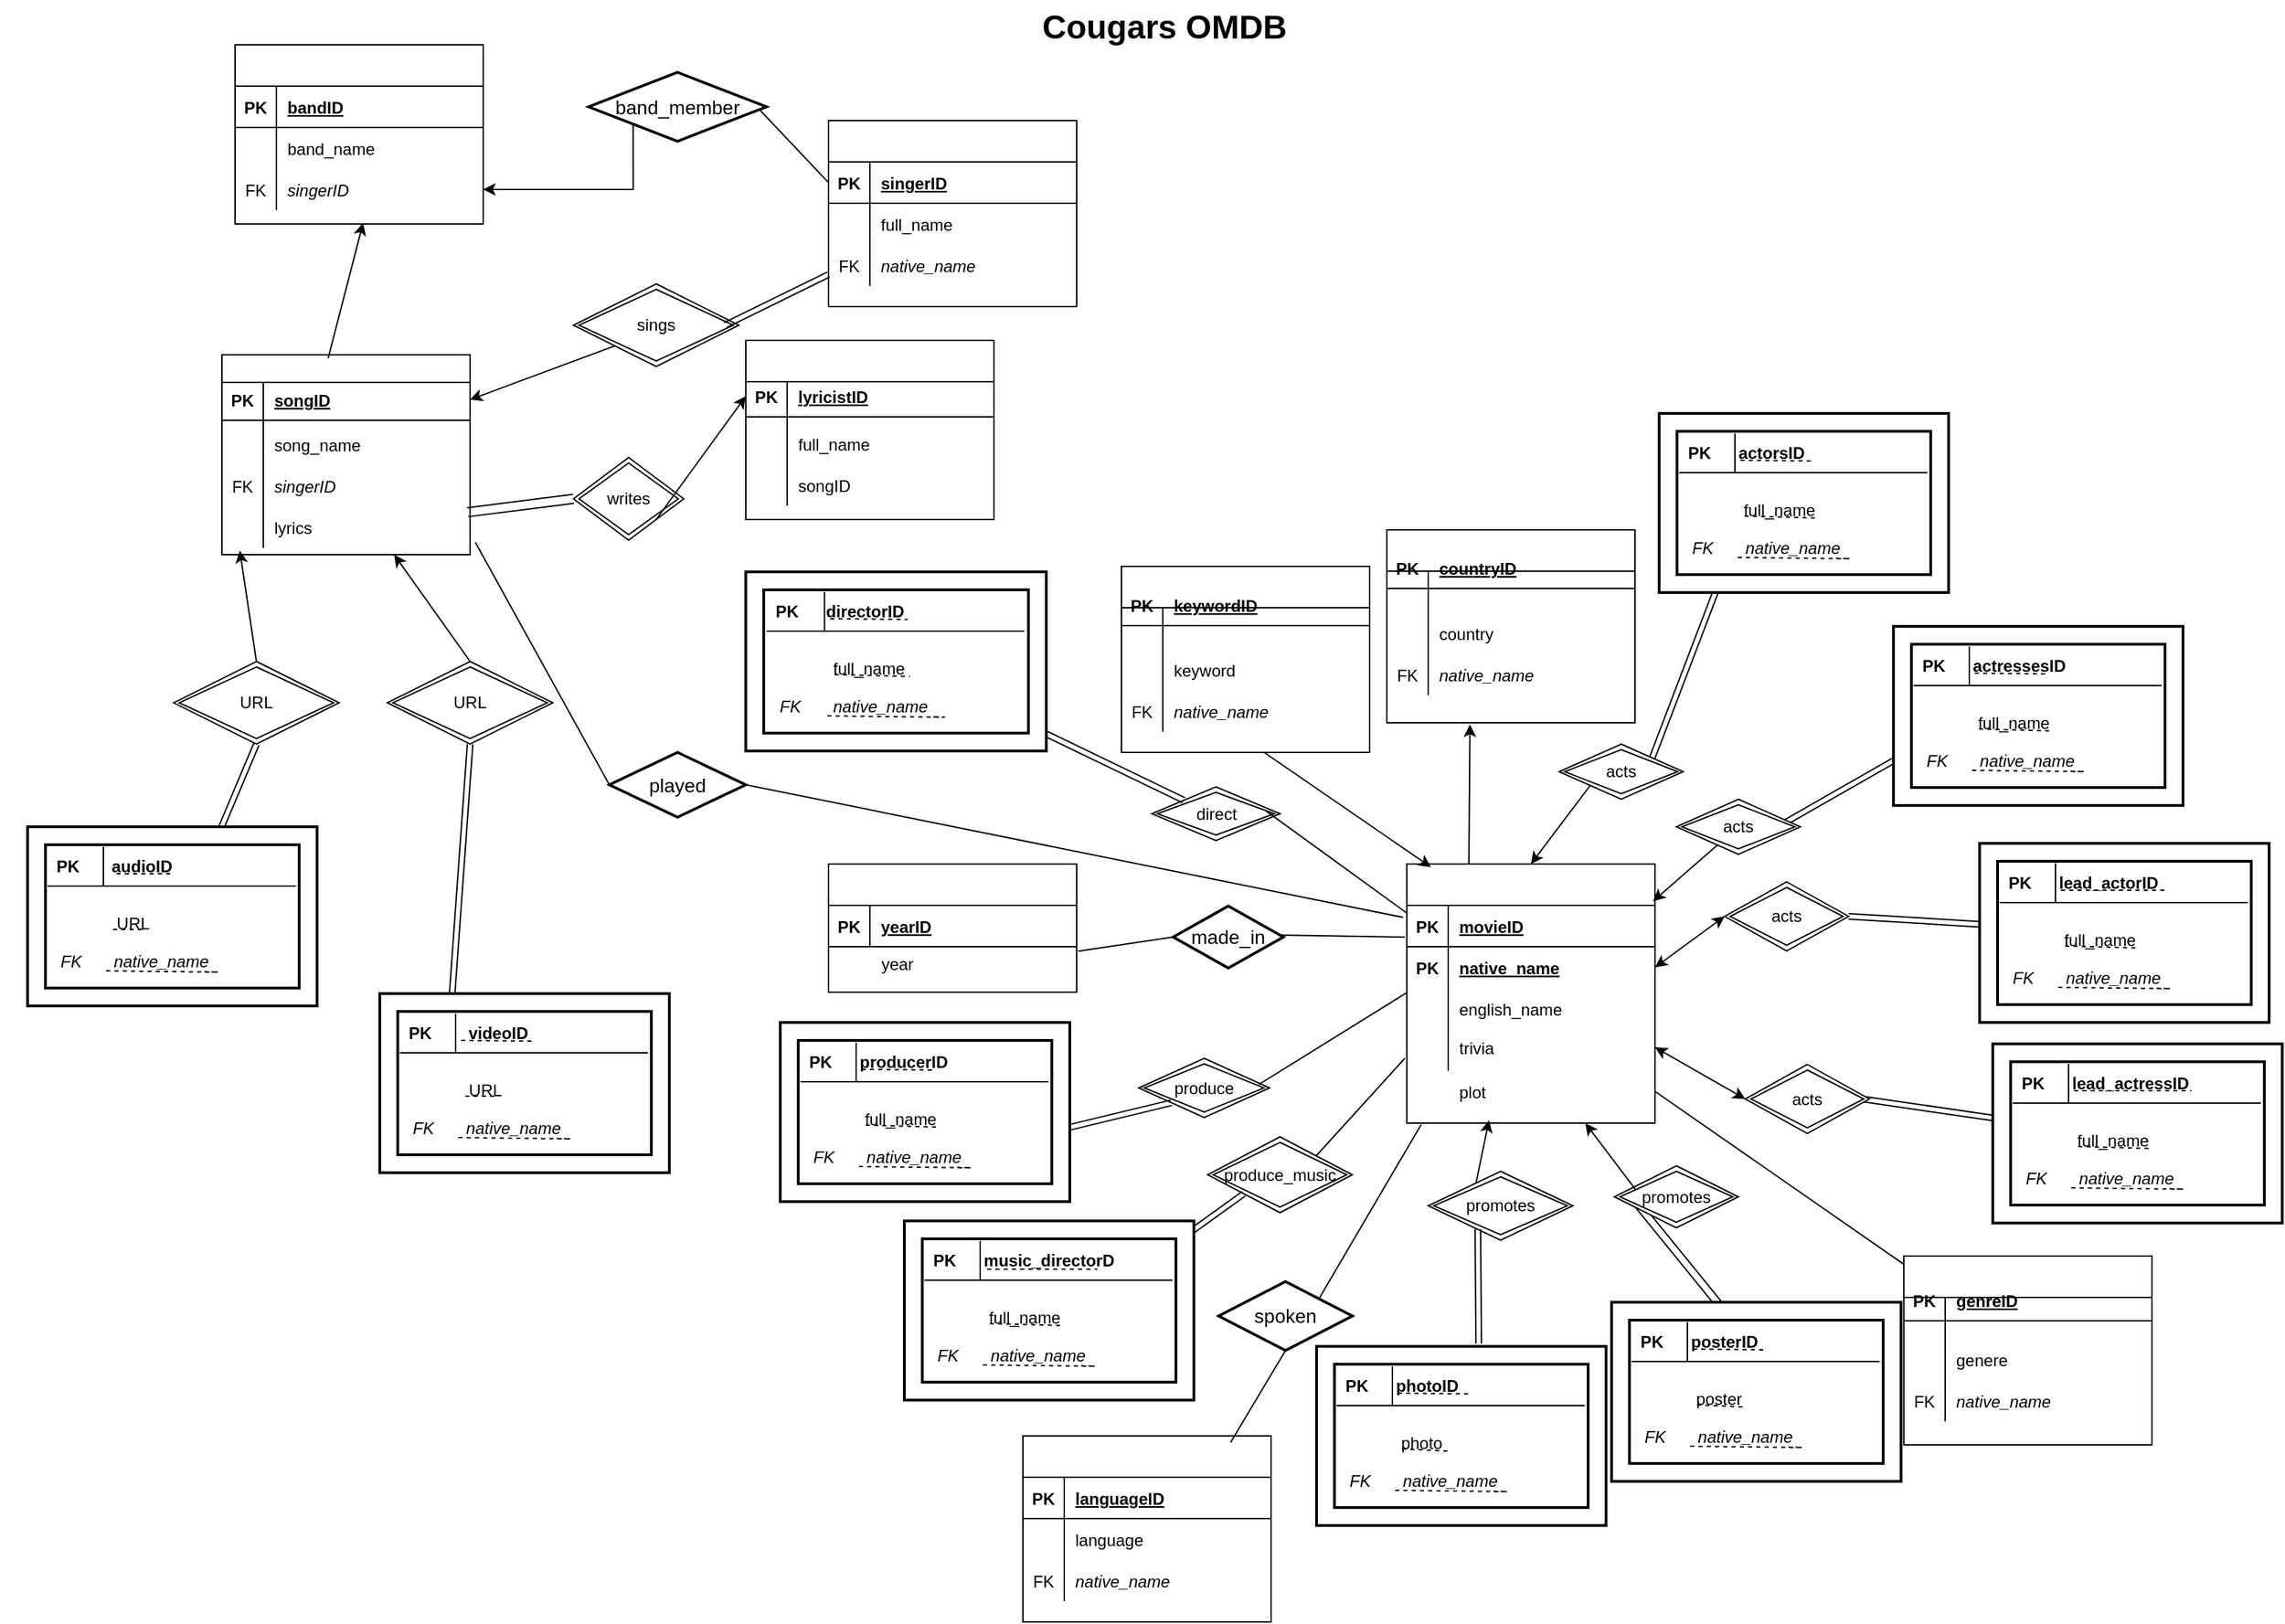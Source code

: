 <mxfile version="11.1.4" type="device"><diagram id="cBCA9zAfeKpI5ZKPDVPD" name="Page-1"><mxGraphModel dx="1829" dy="675" grid="1" gridSize="8" guides="1" tooltips="1" connect="1" arrows="1" fold="1" page="1" pageScale="1" pageWidth="850" pageHeight="1100" math="0" shadow="0"><root><mxCell id="0"/><mxCell id="1" parent="0"/><mxCell id="ci4gH501nWpb8Ug6YYF2-18" value="Cougars OMDB&amp;nbsp;&amp;nbsp;" style="text;strokeColor=none;fillColor=none;html=1;fontSize=24;fontStyle=1;verticalAlign=middle;align=center;" parent="1" vertex="1"><mxGeometry x="630" y="10" width="100" height="40" as="geometry"/></mxCell><mxCell id="46HkrQFcWRYP3tWJzDQL-16" value="sings" style="shape=rhombus;double=1;perimeter=rhombusPerimeter;whiteSpace=wrap;html=1;align=center;" parent="1" vertex="1"><mxGeometry x="245" y="216" width="120" height="60" as="geometry"/></mxCell><mxCell id="46HkrQFcWRYP3tWJzDQL-85" value="" style="shape=link;html=1;exitX=0.917;exitY=0.5;exitDx=0;exitDy=0;exitPerimeter=0;" parent="1" source="46HkrQFcWRYP3tWJzDQL-16" target="46HkrQFcWRYP3tWJzDQL-46" edge="1"><mxGeometry width="50" height="50" relative="1" as="geometry"><mxPoint x="360" y="360" as="sourcePoint"/><mxPoint x="410" y="310" as="targetPoint"/></mxGeometry></mxCell><mxCell id="46HkrQFcWRYP3tWJzDQL-112" value="" style="shape=table;startSize=30;container=1;collapsible=1;childLayout=tableLayout;fixedRows=1;rowLines=0;fontStyle=1;align=center;resizeLast=1;" parent="1" vertex="1"><mxGeometry x="430" y="637" width="180" height="93" as="geometry"/></mxCell><mxCell id="46HkrQFcWRYP3tWJzDQL-113" value="" style="shape=partialRectangle;collapsible=0;dropTarget=0;pointerEvents=0;fillColor=none;top=0;left=0;bottom=1;right=0;points=[[0,0.5],[1,0.5]];portConstraint=eastwest;" parent="46HkrQFcWRYP3tWJzDQL-112" vertex="1"><mxGeometry y="30" width="180" height="30" as="geometry"/></mxCell><mxCell id="46HkrQFcWRYP3tWJzDQL-114" value="PK" style="shape=partialRectangle;connectable=0;fillColor=none;top=0;left=0;bottom=0;right=0;fontStyle=1;overflow=hidden;" parent="46HkrQFcWRYP3tWJzDQL-113" vertex="1"><mxGeometry width="30" height="30" as="geometry"/></mxCell><mxCell id="46HkrQFcWRYP3tWJzDQL-115" value="yearID" style="shape=partialRectangle;connectable=0;fillColor=none;top=0;left=0;bottom=0;right=0;align=left;spacingLeft=6;fontStyle=5;overflow=hidden;" parent="46HkrQFcWRYP3tWJzDQL-113" vertex="1"><mxGeometry x="30" width="150" height="30" as="geometry"/></mxCell><mxCell id="aO16ZzpzHy4V3Okt25-o-46" value="year" style="text;html=1;strokeColor=none;fillColor=none;align=center;verticalAlign=middle;whiteSpace=wrap;rounded=0;" vertex="1" parent="46HkrQFcWRYP3tWJzDQL-112"><mxGeometry x="30" y="63" width="40" height="20" as="geometry"/></mxCell><mxCell id="46HkrQFcWRYP3tWJzDQL-86" value="" style="shape=table;startSize=30;container=1;collapsible=1;childLayout=tableLayout;fixedRows=1;rowLines=0;fontStyle=1;align=center;resizeLast=1;" parent="1" vertex="1"><mxGeometry x="-0.5" y="42.5" width="180" height="130" as="geometry"/></mxCell><mxCell id="46HkrQFcWRYP3tWJzDQL-87" value="" style="shape=partialRectangle;collapsible=0;dropTarget=0;pointerEvents=0;fillColor=none;top=0;left=0;bottom=1;right=0;points=[[0,0.5],[1,0.5]];portConstraint=eastwest;" parent="46HkrQFcWRYP3tWJzDQL-86" vertex="1"><mxGeometry y="30" width="180" height="30" as="geometry"/></mxCell><mxCell id="46HkrQFcWRYP3tWJzDQL-88" value="PK" style="shape=partialRectangle;connectable=0;fillColor=none;top=0;left=0;bottom=0;right=0;fontStyle=1;overflow=hidden;" parent="46HkrQFcWRYP3tWJzDQL-87" vertex="1"><mxGeometry width="30" height="30" as="geometry"/></mxCell><mxCell id="46HkrQFcWRYP3tWJzDQL-89" value="bandID" style="shape=partialRectangle;connectable=0;fillColor=none;top=0;left=0;bottom=0;right=0;align=left;spacingLeft=6;fontStyle=5;overflow=hidden;" parent="46HkrQFcWRYP3tWJzDQL-87" vertex="1"><mxGeometry x="30" width="150" height="30" as="geometry"/></mxCell><mxCell id="46HkrQFcWRYP3tWJzDQL-93" value="" style="shape=partialRectangle;collapsible=0;dropTarget=0;pointerEvents=0;fillColor=none;top=0;left=0;bottom=0;right=0;points=[[0,0.5],[1,0.5]];portConstraint=eastwest;" parent="46HkrQFcWRYP3tWJzDQL-86" vertex="1"><mxGeometry y="60" width="180" height="30" as="geometry"/></mxCell><mxCell id="46HkrQFcWRYP3tWJzDQL-94" value="" style="shape=partialRectangle;connectable=0;fillColor=none;top=0;left=0;bottom=0;right=0;editable=1;overflow=hidden;" parent="46HkrQFcWRYP3tWJzDQL-93" vertex="1"><mxGeometry width="30" height="30" as="geometry"/></mxCell><mxCell id="46HkrQFcWRYP3tWJzDQL-95" value="band_name" style="shape=partialRectangle;connectable=0;fillColor=none;top=0;left=0;bottom=0;right=0;align=left;spacingLeft=6;overflow=hidden;" parent="46HkrQFcWRYP3tWJzDQL-93" vertex="1"><mxGeometry x="30" width="150" height="30" as="geometry"/></mxCell><mxCell id="46HkrQFcWRYP3tWJzDQL-96" value="" style="shape=partialRectangle;collapsible=0;dropTarget=0;pointerEvents=0;fillColor=none;top=0;left=0;bottom=0;right=0;points=[[0,0.5],[1,0.5]];portConstraint=eastwest;" parent="46HkrQFcWRYP3tWJzDQL-86" vertex="1"><mxGeometry y="90" width="180" height="30" as="geometry"/></mxCell><mxCell id="46HkrQFcWRYP3tWJzDQL-97" value="FK" style="shape=partialRectangle;connectable=0;fillColor=none;top=0;left=0;bottom=0;right=0;editable=1;overflow=hidden;" parent="46HkrQFcWRYP3tWJzDQL-96" vertex="1"><mxGeometry width="30" height="30" as="geometry"/></mxCell><mxCell id="46HkrQFcWRYP3tWJzDQL-98" value="singerID" style="shape=partialRectangle;connectable=0;fillColor=none;top=0;left=0;bottom=0;right=0;align=left;spacingLeft=6;overflow=hidden;fontStyle=2" parent="46HkrQFcWRYP3tWJzDQL-96" vertex="1"><mxGeometry x="30" width="150" height="30" as="geometry"/></mxCell><mxCell id="46HkrQFcWRYP3tWJzDQL-151" value="" style="shape=table;startSize=30;container=1;collapsible=1;childLayout=tableLayout;fixedRows=1;rowLines=0;fontStyle=1;align=center;resizeLast=1;" parent="1" vertex="1"><mxGeometry x="835" y="394.5" width="180" height="140" as="geometry"/></mxCell><mxCell id="46HkrQFcWRYP3tWJzDQL-158" value="" style="shape=partialRectangle;collapsible=0;dropTarget=0;pointerEvents=0;fillColor=none;top=0;left=0;bottom=0;right=0;points=[[0,0.5],[1,0.5]];portConstraint=eastwest;" parent="46HkrQFcWRYP3tWJzDQL-151" vertex="1"><mxGeometry y="60" width="180" height="30" as="geometry"/></mxCell><mxCell id="46HkrQFcWRYP3tWJzDQL-159" value="" style="shape=partialRectangle;connectable=0;fillColor=none;top=0;left=0;bottom=0;right=0;editable=1;overflow=hidden;" parent="46HkrQFcWRYP3tWJzDQL-158" vertex="1"><mxGeometry width="30" height="30" as="geometry"/></mxCell><mxCell id="46HkrQFcWRYP3tWJzDQL-160" value="country" style="shape=partialRectangle;connectable=0;fillColor=none;top=0;left=0;bottom=0;right=0;align=left;spacingLeft=6;overflow=hidden;" parent="46HkrQFcWRYP3tWJzDQL-158" vertex="1"><mxGeometry x="30" width="150" height="30" as="geometry"/></mxCell><mxCell id="46HkrQFcWRYP3tWJzDQL-161" value="" style="shape=partialRectangle;collapsible=0;dropTarget=0;pointerEvents=0;fillColor=none;top=0;left=0;bottom=0;right=0;points=[[0,0.5],[1,0.5]];portConstraint=eastwest;" parent="46HkrQFcWRYP3tWJzDQL-151" vertex="1"><mxGeometry y="90" width="180" height="30" as="geometry"/></mxCell><mxCell id="46HkrQFcWRYP3tWJzDQL-162" value="FK" style="shape=partialRectangle;connectable=0;fillColor=none;top=0;left=0;bottom=0;right=0;editable=1;overflow=hidden;" parent="46HkrQFcWRYP3tWJzDQL-161" vertex="1"><mxGeometry width="30" height="30" as="geometry"/></mxCell><mxCell id="46HkrQFcWRYP3tWJzDQL-163" value="native_name" style="shape=partialRectangle;connectable=0;fillColor=none;top=0;left=0;bottom=0;right=0;align=left;spacingLeft=6;overflow=hidden;fontStyle=2" parent="46HkrQFcWRYP3tWJzDQL-161" vertex="1"><mxGeometry x="30" width="150" height="30" as="geometry"/></mxCell><mxCell id="46HkrQFcWRYP3tWJzDQL-152" value="" style="shape=partialRectangle;collapsible=0;dropTarget=0;pointerEvents=0;fillColor=none;top=0;left=0;bottom=1;right=0;points=[[0,0.5],[1,0.5]];portConstraint=eastwest;" parent="46HkrQFcWRYP3tWJzDQL-151" vertex="1"><mxGeometry y="12.5" width="180" height="30" as="geometry"/></mxCell><mxCell id="46HkrQFcWRYP3tWJzDQL-153" value="PK" style="shape=partialRectangle;connectable=0;fillColor=none;top=0;left=0;bottom=0;right=0;fontStyle=1;overflow=hidden;" parent="46HkrQFcWRYP3tWJzDQL-152" vertex="1"><mxGeometry width="30" height="30" as="geometry"/></mxCell><mxCell id="46HkrQFcWRYP3tWJzDQL-154" value="countryID" style="shape=partialRectangle;connectable=0;fillColor=none;top=0;left=0;bottom=0;right=0;align=left;spacingLeft=6;fontStyle=5;overflow=hidden;" parent="46HkrQFcWRYP3tWJzDQL-152" vertex="1"><mxGeometry x="30" width="150" height="30" as="geometry"/></mxCell><mxCell id="46HkrQFcWRYP3tWJzDQL-99" value="" style="shape=table;startSize=30;container=1;collapsible=1;childLayout=tableLayout;fixedRows=1;rowLines=0;fontStyle=1;align=center;resizeLast=1;" parent="1" vertex="1"><mxGeometry x="370" y="257" width="180" height="130" as="geometry"/></mxCell><mxCell id="46HkrQFcWRYP3tWJzDQL-100" value="" style="shape=partialRectangle;collapsible=0;dropTarget=0;pointerEvents=0;fillColor=none;top=0;left=0;bottom=1;right=0;points=[[0,0.5],[1,0.5]];portConstraint=eastwest;" parent="46HkrQFcWRYP3tWJzDQL-99" vertex="1"><mxGeometry y="25.5" width="180" height="30" as="geometry"/></mxCell><mxCell id="46HkrQFcWRYP3tWJzDQL-101" value="PK" style="shape=partialRectangle;connectable=0;fillColor=none;top=0;left=0;bottom=0;right=0;fontStyle=1;overflow=hidden;" parent="46HkrQFcWRYP3tWJzDQL-100" vertex="1"><mxGeometry width="30" height="30" as="geometry"/></mxCell><mxCell id="46HkrQFcWRYP3tWJzDQL-102" value="lyricistID" style="shape=partialRectangle;connectable=0;fillColor=none;top=0;left=0;bottom=0;right=0;align=left;spacingLeft=6;fontStyle=5;overflow=hidden;" parent="46HkrQFcWRYP3tWJzDQL-100" vertex="1"><mxGeometry x="30" width="150" height="30" as="geometry"/></mxCell><mxCell id="46HkrQFcWRYP3tWJzDQL-103" value="" style="shape=partialRectangle;collapsible=0;dropTarget=0;pointerEvents=0;fillColor=none;top=0;left=0;bottom=0;right=0;points=[[0,0.5],[1,0.5]];portConstraint=eastwest;" parent="46HkrQFcWRYP3tWJzDQL-99" vertex="1"><mxGeometry y="60" width="180" height="30" as="geometry"/></mxCell><mxCell id="46HkrQFcWRYP3tWJzDQL-104" value="" style="shape=partialRectangle;connectable=0;fillColor=none;top=0;left=0;bottom=0;right=0;editable=1;overflow=hidden;" parent="46HkrQFcWRYP3tWJzDQL-103" vertex="1"><mxGeometry width="30" height="30" as="geometry"/></mxCell><mxCell id="46HkrQFcWRYP3tWJzDQL-105" value="full_name" style="shape=partialRectangle;connectable=0;fillColor=none;top=0;left=0;bottom=0;right=0;align=left;spacingLeft=6;overflow=hidden;" parent="46HkrQFcWRYP3tWJzDQL-103" vertex="1"><mxGeometry x="30" width="150" height="30" as="geometry"/></mxCell><mxCell id="46HkrQFcWRYP3tWJzDQL-106" value="" style="shape=partialRectangle;collapsible=0;dropTarget=0;pointerEvents=0;fillColor=none;top=0;left=0;bottom=0;right=0;points=[[0,0.5],[1,0.5]];portConstraint=eastwest;" parent="46HkrQFcWRYP3tWJzDQL-99" vertex="1"><mxGeometry y="90" width="180" height="30" as="geometry"/></mxCell><mxCell id="46HkrQFcWRYP3tWJzDQL-107" value="" style="shape=partialRectangle;connectable=0;fillColor=none;top=0;left=0;bottom=0;right=0;editable=1;overflow=hidden;" parent="46HkrQFcWRYP3tWJzDQL-106" vertex="1"><mxGeometry width="30" height="30" as="geometry"/></mxCell><mxCell id="46HkrQFcWRYP3tWJzDQL-108" value="songID" style="shape=partialRectangle;connectable=0;fillColor=none;top=0;left=0;bottom=0;right=0;align=left;spacingLeft=6;overflow=hidden;" parent="46HkrQFcWRYP3tWJzDQL-106" vertex="1"><mxGeometry x="30" width="150" height="30" as="geometry"/></mxCell><mxCell id="ci4gH501nWpb8Ug6YYF2-5" value="" style="shape=table;startSize=30;container=1;collapsible=1;childLayout=tableLayout;fixedRows=1;rowLines=0;fontStyle=1;align=center;resizeLast=1;" parent="1" vertex="1"><mxGeometry x="849.5" y="637" width="180" height="188" as="geometry"/></mxCell><mxCell id="ci4gH501nWpb8Ug6YYF2-6" value="" style="shape=partialRectangle;collapsible=0;dropTarget=0;pointerEvents=0;fillColor=none;top=0;left=0;bottom=1;right=0;points=[[0,0.5],[1,0.5]];portConstraint=eastwest;" parent="ci4gH501nWpb8Ug6YYF2-5" vertex="1"><mxGeometry y="30" width="180" height="30" as="geometry"/></mxCell><mxCell id="ci4gH501nWpb8Ug6YYF2-7" value="PK" style="shape=partialRectangle;connectable=0;fillColor=none;top=0;left=0;bottom=0;right=0;fontStyle=1;overflow=hidden;" parent="ci4gH501nWpb8Ug6YYF2-6" vertex="1"><mxGeometry width="30" height="30" as="geometry"/></mxCell><mxCell id="ci4gH501nWpb8Ug6YYF2-8" value="movieID" style="shape=partialRectangle;connectable=0;fillColor=none;top=0;left=0;bottom=0;right=0;align=left;spacingLeft=6;fontStyle=5;overflow=hidden;" parent="ci4gH501nWpb8Ug6YYF2-6" vertex="1"><mxGeometry x="30" width="150" height="30" as="geometry"/></mxCell><mxCell id="ci4gH501nWpb8Ug6YYF2-9" value="" style="shape=partialRectangle;collapsible=0;dropTarget=0;pointerEvents=0;fillColor=none;top=0;left=0;bottom=0;right=0;points=[[0,0.5],[1,0.5]];portConstraint=eastwest;" parent="ci4gH501nWpb8Ug6YYF2-5" vertex="1"><mxGeometry y="60" width="180" height="30" as="geometry"/></mxCell><mxCell id="ci4gH501nWpb8Ug6YYF2-10" value="PK" style="shape=partialRectangle;connectable=0;fillColor=none;top=0;left=0;bottom=0;right=0;editable=1;overflow=hidden;fontStyle=1" parent="ci4gH501nWpb8Ug6YYF2-9" vertex="1"><mxGeometry width="30" height="30" as="geometry"/></mxCell><mxCell id="ci4gH501nWpb8Ug6YYF2-11" value="native_name" style="shape=partialRectangle;connectable=0;fillColor=none;top=0;left=0;bottom=0;right=0;align=left;spacingLeft=6;overflow=hidden;fontStyle=5" parent="ci4gH501nWpb8Ug6YYF2-9" vertex="1"><mxGeometry x="30" width="150" height="30" as="geometry"/></mxCell><mxCell id="ci4gH501nWpb8Ug6YYF2-12" value="" style="shape=partialRectangle;collapsible=0;dropTarget=0;pointerEvents=0;fillColor=none;top=0;left=0;bottom=0;right=0;points=[[0,0.5],[1,0.5]];portConstraint=eastwest;" parent="ci4gH501nWpb8Ug6YYF2-5" vertex="1"><mxGeometry y="90" width="180" height="30" as="geometry"/></mxCell><mxCell id="ci4gH501nWpb8Ug6YYF2-13" value="" style="shape=partialRectangle;connectable=0;fillColor=none;top=0;left=0;bottom=0;right=0;editable=1;overflow=hidden;" parent="ci4gH501nWpb8Ug6YYF2-12" vertex="1"><mxGeometry width="30" height="30" as="geometry"/></mxCell><mxCell id="ci4gH501nWpb8Ug6YYF2-14" value="english_name" style="shape=partialRectangle;connectable=0;fillColor=none;top=0;left=0;bottom=0;right=0;align=left;spacingLeft=6;overflow=hidden;" parent="ci4gH501nWpb8Ug6YYF2-12" vertex="1"><mxGeometry x="30" width="150" height="30" as="geometry"/></mxCell><mxCell id="46HkrQFcWRYP3tWJzDQL-276" value="" style="shape=partialRectangle;collapsible=0;dropTarget=0;pointerEvents=0;fillColor=none;top=0;left=0;bottom=0;right=0;points=[[0,0.5],[1,0.5]];portConstraint=eastwest;" parent="ci4gH501nWpb8Ug6YYF2-5" vertex="1"><mxGeometry y="150" width="180" height="30" as="geometry"/></mxCell><mxCell id="46HkrQFcWRYP3tWJzDQL-277" value="" style="shape=partialRectangle;connectable=0;fillColor=none;top=0;left=0;bottom=0;right=0;editable=1;overflow=hidden;" parent="46HkrQFcWRYP3tWJzDQL-276" vertex="1"><mxGeometry width="30" height="30" as="geometry"/></mxCell><mxCell id="46HkrQFcWRYP3tWJzDQL-278" value="plot" style="shape=partialRectangle;connectable=0;fillColor=none;top=0;left=0;bottom=0;right=0;align=left;spacingLeft=6;overflow=hidden;" parent="46HkrQFcWRYP3tWJzDQL-276" vertex="1"><mxGeometry x="30" width="150" height="30" as="geometry"/></mxCell><mxCell id="46HkrQFcWRYP3tWJzDQL-46" value="" style="shape=table;startSize=30;container=1;collapsible=1;childLayout=tableLayout;fixedRows=1;rowLines=0;fontStyle=1;align=center;resizeLast=1;" parent="1" vertex="1"><mxGeometry x="430" y="97.5" width="180" height="135" as="geometry"/></mxCell><mxCell id="46HkrQFcWRYP3tWJzDQL-47" value="" style="shape=partialRectangle;collapsible=0;dropTarget=0;pointerEvents=0;fillColor=none;top=0;left=0;bottom=1;right=0;points=[[0,0.5],[1,0.5]];portConstraint=eastwest;" parent="46HkrQFcWRYP3tWJzDQL-46" vertex="1"><mxGeometry y="30" width="180" height="30" as="geometry"/></mxCell><mxCell id="46HkrQFcWRYP3tWJzDQL-48" value="PK" style="shape=partialRectangle;connectable=0;fillColor=none;top=0;left=0;bottom=0;right=0;fontStyle=1;overflow=hidden;" parent="46HkrQFcWRYP3tWJzDQL-47" vertex="1"><mxGeometry width="30" height="30" as="geometry"/></mxCell><mxCell id="46HkrQFcWRYP3tWJzDQL-49" value="singerID" style="shape=partialRectangle;connectable=0;fillColor=none;top=0;left=0;bottom=0;right=0;align=left;spacingLeft=6;fontStyle=5;overflow=hidden;" parent="46HkrQFcWRYP3tWJzDQL-47" vertex="1"><mxGeometry x="30" width="150" height="30" as="geometry"/></mxCell><mxCell id="46HkrQFcWRYP3tWJzDQL-50" value="" style="shape=partialRectangle;collapsible=0;dropTarget=0;pointerEvents=0;fillColor=none;top=0;left=0;bottom=0;right=0;points=[[0,0.5],[1,0.5]];portConstraint=eastwest;" parent="46HkrQFcWRYP3tWJzDQL-46" vertex="1"><mxGeometry y="60" width="180" height="30" as="geometry"/></mxCell><mxCell id="46HkrQFcWRYP3tWJzDQL-51" value="" style="shape=partialRectangle;connectable=0;fillColor=none;top=0;left=0;bottom=0;right=0;editable=1;overflow=hidden;" parent="46HkrQFcWRYP3tWJzDQL-50" vertex="1"><mxGeometry width="30" height="30" as="geometry"/></mxCell><mxCell id="46HkrQFcWRYP3tWJzDQL-52" value="full_name" style="shape=partialRectangle;connectable=0;fillColor=none;top=0;left=0;bottom=0;right=0;align=left;spacingLeft=6;overflow=hidden;" parent="46HkrQFcWRYP3tWJzDQL-50" vertex="1"><mxGeometry x="30" width="150" height="30" as="geometry"/></mxCell><mxCell id="46HkrQFcWRYP3tWJzDQL-53" value="" style="shape=partialRectangle;collapsible=0;dropTarget=0;pointerEvents=0;fillColor=none;top=0;left=0;bottom=0;right=0;points=[[0,0.5],[1,0.5]];portConstraint=eastwest;" parent="46HkrQFcWRYP3tWJzDQL-46" vertex="1"><mxGeometry y="90" width="180" height="30" as="geometry"/></mxCell><mxCell id="46HkrQFcWRYP3tWJzDQL-54" value="FK" style="shape=partialRectangle;connectable=0;fillColor=none;top=0;left=0;bottom=0;right=0;editable=1;overflow=hidden;" parent="46HkrQFcWRYP3tWJzDQL-53" vertex="1"><mxGeometry width="30" height="30" as="geometry"/></mxCell><mxCell id="46HkrQFcWRYP3tWJzDQL-55" value="native_name" style="shape=partialRectangle;connectable=0;fillColor=none;top=0;left=0;bottom=0;right=0;align=left;spacingLeft=6;overflow=hidden;fontStyle=2" parent="46HkrQFcWRYP3tWJzDQL-53" vertex="1"><mxGeometry x="30" width="150" height="30" as="geometry"/></mxCell><mxCell id="46HkrQFcWRYP3tWJzDQL-66" value="" style="shape=table;startSize=20;container=1;collapsible=1;childLayout=tableLayout;fixedRows=1;rowLines=0;fontStyle=1;align=center;resizeLast=1;" parent="1" vertex="1"><mxGeometry x="-10" y="267.5" width="180" height="145" as="geometry"/></mxCell><mxCell id="46HkrQFcWRYP3tWJzDQL-67" value="" style="shape=partialRectangle;collapsible=0;dropTarget=0;pointerEvents=0;fillColor=none;top=0;left=0;bottom=1;right=0;points=[[0,0.5],[1,0.5]];portConstraint=eastwest;" parent="46HkrQFcWRYP3tWJzDQL-66" vertex="1"><mxGeometry y="17.5" width="180" height="30" as="geometry"/></mxCell><mxCell id="46HkrQFcWRYP3tWJzDQL-68" value="PK" style="shape=partialRectangle;connectable=0;fillColor=none;top=0;left=0;bottom=0;right=0;fontStyle=1;overflow=hidden;" parent="46HkrQFcWRYP3tWJzDQL-67" vertex="1"><mxGeometry width="30" height="30" as="geometry"/></mxCell><mxCell id="46HkrQFcWRYP3tWJzDQL-69" value="songID" style="shape=partialRectangle;connectable=0;fillColor=none;top=0;left=0;bottom=0;right=0;align=left;spacingLeft=6;fontStyle=5;overflow=hidden;" parent="46HkrQFcWRYP3tWJzDQL-67" vertex="1"><mxGeometry x="30" width="150" height="30" as="geometry"/></mxCell><mxCell id="46HkrQFcWRYP3tWJzDQL-70" value="" style="shape=partialRectangle;collapsible=0;dropTarget=0;pointerEvents=0;fillColor=none;top=0;left=0;bottom=0;right=0;points=[[0,0.5],[1,0.5]];portConstraint=eastwest;" parent="46HkrQFcWRYP3tWJzDQL-66" vertex="1"><mxGeometry y="50" width="180" height="30" as="geometry"/></mxCell><mxCell id="46HkrQFcWRYP3tWJzDQL-71" value="" style="shape=partialRectangle;connectable=0;fillColor=none;top=0;left=0;bottom=0;right=0;editable=1;overflow=hidden;" parent="46HkrQFcWRYP3tWJzDQL-70" vertex="1"><mxGeometry width="30" height="30" as="geometry"/></mxCell><mxCell id="46HkrQFcWRYP3tWJzDQL-72" value="song_name" style="shape=partialRectangle;connectable=0;fillColor=none;top=0;left=0;bottom=0;right=0;align=left;spacingLeft=6;overflow=hidden;" parent="46HkrQFcWRYP3tWJzDQL-70" vertex="1"><mxGeometry x="30" width="150" height="30" as="geometry"/></mxCell><mxCell id="46HkrQFcWRYP3tWJzDQL-73" value="" style="shape=partialRectangle;collapsible=0;dropTarget=0;pointerEvents=0;fillColor=none;top=0;left=0;bottom=0;right=0;points=[[0,0.5],[1,0.5]];portConstraint=eastwest;" parent="46HkrQFcWRYP3tWJzDQL-66" vertex="1"><mxGeometry y="80" width="180" height="30" as="geometry"/></mxCell><mxCell id="46HkrQFcWRYP3tWJzDQL-74" value="FK" style="shape=partialRectangle;connectable=0;fillColor=none;top=0;left=0;bottom=0;right=0;editable=1;overflow=hidden;" parent="46HkrQFcWRYP3tWJzDQL-73" vertex="1"><mxGeometry width="30" height="30" as="geometry"/></mxCell><mxCell id="46HkrQFcWRYP3tWJzDQL-75" value="singerID" style="shape=partialRectangle;connectable=0;fillColor=none;top=0;left=0;bottom=0;right=0;align=left;spacingLeft=6;overflow=hidden;fontStyle=2" parent="46HkrQFcWRYP3tWJzDQL-73" vertex="1"><mxGeometry x="30" width="150" height="30" as="geometry"/></mxCell><mxCell id="46HkrQFcWRYP3tWJzDQL-77" value="" style="shape=partialRectangle;collapsible=0;dropTarget=0;pointerEvents=0;fillColor=none;top=0;left=0;bottom=0;right=0;points=[[0,0.5],[1,0.5]];portConstraint=eastwest;" parent="46HkrQFcWRYP3tWJzDQL-66" vertex="1"><mxGeometry y="110" width="180" height="30" as="geometry"/></mxCell><mxCell id="46HkrQFcWRYP3tWJzDQL-78" value="" style="shape=partialRectangle;connectable=0;fillColor=none;top=0;left=0;bottom=0;right=0;editable=1;overflow=hidden;" parent="46HkrQFcWRYP3tWJzDQL-77" vertex="1"><mxGeometry width="30" height="30" as="geometry"/></mxCell><mxCell id="46HkrQFcWRYP3tWJzDQL-79" value="lyrics" style="shape=partialRectangle;connectable=0;fillColor=none;top=0;left=0;bottom=0;right=0;align=left;spacingLeft=6;overflow=hidden;" parent="46HkrQFcWRYP3tWJzDQL-77" vertex="1"><mxGeometry x="30" width="150" height="30" as="geometry"/></mxCell><mxCell id="46HkrQFcWRYP3tWJzDQL-125" value="" style="shape=table;startSize=30;container=1;collapsible=1;childLayout=tableLayout;fixedRows=1;rowLines=0;fontStyle=1;align=center;resizeLast=1;" parent="1" vertex="1"><mxGeometry x="642.5" y="421" width="180" height="135" as="geometry"/></mxCell><mxCell id="46HkrQFcWRYP3tWJzDQL-126" value="" style="shape=partialRectangle;collapsible=0;dropTarget=0;pointerEvents=0;fillColor=none;top=0;left=0;bottom=1;right=0;points=[[0,0.5],[1,0.5]];portConstraint=eastwest;" parent="46HkrQFcWRYP3tWJzDQL-125" vertex="1"><mxGeometry y="13" width="180" height="30" as="geometry"/></mxCell><mxCell id="46HkrQFcWRYP3tWJzDQL-127" value="PK" style="shape=partialRectangle;connectable=0;fillColor=none;top=0;left=0;bottom=0;right=0;fontStyle=1;overflow=hidden;" parent="46HkrQFcWRYP3tWJzDQL-126" vertex="1"><mxGeometry width="30" height="30" as="geometry"/></mxCell><mxCell id="46HkrQFcWRYP3tWJzDQL-128" value="keywordID" style="shape=partialRectangle;connectable=0;fillColor=none;top=0;left=0;bottom=0;right=0;align=left;spacingLeft=6;fontStyle=5;overflow=hidden;" parent="46HkrQFcWRYP3tWJzDQL-126" vertex="1"><mxGeometry x="30" width="150" height="30" as="geometry"/></mxCell><mxCell id="46HkrQFcWRYP3tWJzDQL-129" value="" style="shape=partialRectangle;collapsible=0;dropTarget=0;pointerEvents=0;fillColor=none;top=0;left=0;bottom=0;right=0;points=[[0,0.5],[1,0.5]];portConstraint=eastwest;" parent="46HkrQFcWRYP3tWJzDQL-125" vertex="1"><mxGeometry y="60" width="180" height="30" as="geometry"/></mxCell><mxCell id="46HkrQFcWRYP3tWJzDQL-130" value="" style="shape=partialRectangle;connectable=0;fillColor=none;top=0;left=0;bottom=0;right=0;editable=1;overflow=hidden;" parent="46HkrQFcWRYP3tWJzDQL-129" vertex="1"><mxGeometry width="30" height="30" as="geometry"/></mxCell><mxCell id="46HkrQFcWRYP3tWJzDQL-131" value="keyword" style="shape=partialRectangle;connectable=0;fillColor=none;top=0;left=0;bottom=0;right=0;align=left;spacingLeft=6;overflow=hidden;" parent="46HkrQFcWRYP3tWJzDQL-129" vertex="1"><mxGeometry x="30" width="150" height="30" as="geometry"/></mxCell><mxCell id="46HkrQFcWRYP3tWJzDQL-135" value="" style="shape=partialRectangle;collapsible=0;dropTarget=0;pointerEvents=0;fillColor=none;top=0;left=0;bottom=0;right=0;points=[[0,0.5],[1,0.5]];portConstraint=eastwest;" parent="46HkrQFcWRYP3tWJzDQL-125" vertex="1"><mxGeometry y="90" width="180" height="30" as="geometry"/></mxCell><mxCell id="46HkrQFcWRYP3tWJzDQL-136" value="FK" style="shape=partialRectangle;connectable=0;fillColor=none;top=0;left=0;bottom=0;right=0;editable=1;overflow=hidden;" parent="46HkrQFcWRYP3tWJzDQL-135" vertex="1"><mxGeometry width="30" height="30" as="geometry"/></mxCell><mxCell id="46HkrQFcWRYP3tWJzDQL-137" value="native_name" style="shape=partialRectangle;connectable=0;fillColor=none;top=0;left=0;bottom=0;right=0;align=left;spacingLeft=6;overflow=hidden;fontStyle=2" parent="46HkrQFcWRYP3tWJzDQL-135" vertex="1"><mxGeometry x="30" width="150" height="30" as="geometry"/></mxCell><mxCell id="MuuFFZJJj0jIvuVKcpJ5-7" value="" style="endArrow=classic;html=1;entryX=0.91;entryY=0.403;entryDx=0;entryDy=0;exitX=0;exitY=0.5;exitDx=0;exitDy=0;entryPerimeter=0;" parent="1" source="46HkrQFcWRYP3tWJzDQL-47" target="aO16ZzpzHy4V3Okt25-o-128" edge="1"><mxGeometry width="50" height="50" relative="1" as="geometry"><mxPoint x="400" y="280" as="sourcePoint"/><mxPoint x="385" y="120" as="targetPoint"/></mxGeometry></mxCell><mxCell id="46HkrQFcWRYP3tWJzDQL-138" value="" style="shape=table;startSize=30;container=1;collapsible=1;childLayout=tableLayout;fixedRows=1;rowLines=0;fontStyle=1;align=center;resizeLast=1;" parent="1" vertex="1"><mxGeometry x="1210" y="921.5" width="180" height="137" as="geometry"/></mxCell><mxCell id="46HkrQFcWRYP3tWJzDQL-139" value="" style="shape=partialRectangle;collapsible=0;dropTarget=0;pointerEvents=0;fillColor=none;top=0;left=0;bottom=1;right=0;points=[[0,0.5],[1,0.5]];portConstraint=eastwest;" parent="46HkrQFcWRYP3tWJzDQL-138" vertex="1"><mxGeometry y="17" width="180" height="30" as="geometry"/></mxCell><mxCell id="46HkrQFcWRYP3tWJzDQL-140" value="PK" style="shape=partialRectangle;connectable=0;fillColor=none;top=0;left=0;bottom=0;right=0;fontStyle=1;overflow=hidden;" parent="46HkrQFcWRYP3tWJzDQL-139" vertex="1"><mxGeometry width="30" height="30" as="geometry"/></mxCell><mxCell id="46HkrQFcWRYP3tWJzDQL-141" value="genreID" style="shape=partialRectangle;connectable=0;fillColor=none;top=0;left=0;bottom=0;right=0;align=left;spacingLeft=6;fontStyle=5;overflow=hidden;" parent="46HkrQFcWRYP3tWJzDQL-139" vertex="1"><mxGeometry x="30" width="150" height="30" as="geometry"/></mxCell><mxCell id="46HkrQFcWRYP3tWJzDQL-142" value="" style="shape=partialRectangle;collapsible=0;dropTarget=0;pointerEvents=0;fillColor=none;top=0;left=0;bottom=0;right=0;points=[[0,0.5],[1,0.5]];portConstraint=eastwest;" parent="46HkrQFcWRYP3tWJzDQL-138" vertex="1"><mxGeometry y="60" width="180" height="30" as="geometry"/></mxCell><mxCell id="46HkrQFcWRYP3tWJzDQL-143" value="" style="shape=partialRectangle;connectable=0;fillColor=none;top=0;left=0;bottom=0;right=0;editable=1;overflow=hidden;" parent="46HkrQFcWRYP3tWJzDQL-142" vertex="1"><mxGeometry width="30" height="30" as="geometry"/></mxCell><mxCell id="46HkrQFcWRYP3tWJzDQL-144" value="genere" style="shape=partialRectangle;connectable=0;fillColor=none;top=0;left=0;bottom=0;right=0;align=left;spacingLeft=6;overflow=hidden;" parent="46HkrQFcWRYP3tWJzDQL-142" vertex="1"><mxGeometry x="30" width="150" height="30" as="geometry"/></mxCell><mxCell id="46HkrQFcWRYP3tWJzDQL-145" value="" style="shape=partialRectangle;collapsible=0;dropTarget=0;pointerEvents=0;fillColor=none;top=0;left=0;bottom=0;right=0;points=[[0,0.5],[1,0.5]];portConstraint=eastwest;" parent="46HkrQFcWRYP3tWJzDQL-138" vertex="1"><mxGeometry y="90" width="180" height="30" as="geometry"/></mxCell><mxCell id="46HkrQFcWRYP3tWJzDQL-146" value="FK" style="shape=partialRectangle;connectable=0;fillColor=none;top=0;left=0;bottom=0;right=0;editable=1;overflow=hidden;" parent="46HkrQFcWRYP3tWJzDQL-145" vertex="1"><mxGeometry width="30" height="30" as="geometry"/></mxCell><mxCell id="46HkrQFcWRYP3tWJzDQL-147" value="native_name" style="shape=partialRectangle;connectable=0;fillColor=none;top=0;left=0;bottom=0;right=0;align=left;spacingLeft=6;overflow=hidden;fontStyle=2" parent="46HkrQFcWRYP3tWJzDQL-145" vertex="1"><mxGeometry x="30" width="150" height="30" as="geometry"/></mxCell><mxCell id="MuuFFZJJj0jIvuVKcpJ5-9" value="promotes" style="shape=rhombus;double=1;perimeter=rhombusPerimeter;whiteSpace=wrap;html=1;align=center;" parent="1" vertex="1"><mxGeometry x="865" y="860" width="105" height="50" as="geometry"/></mxCell><mxCell id="MuuFFZJJj0jIvuVKcpJ5-10" value="" style="shape=link;html=1;entryX=0.343;entryY=0.84;entryDx=0;entryDy=0;entryPerimeter=0;exitX=0.56;exitY=-0.015;exitDx=0;exitDy=0;exitPerimeter=0;" parent="1" source="aO16ZzpzHy4V3Okt25-o-244" target="MuuFFZJJj0jIvuVKcpJ5-9" edge="1"><mxGeometry width="50" height="50" relative="1" as="geometry"><mxPoint x="901" y="981" as="sourcePoint"/><mxPoint x="540" y="620" as="targetPoint"/><Array as="points"/></mxGeometry></mxCell><mxCell id="MuuFFZJJj0jIvuVKcpJ5-11" value="" style="shape=link;html=1;entryX=0.2;entryY=0.65;entryDx=0;entryDy=0;entryPerimeter=0;width=5.294;exitX=0.381;exitY=0.032;exitDx=0;exitDy=0;exitPerimeter=0;" parent="1" source="aO16ZzpzHy4V3Okt25-o-260" target="aO16ZzpzHy4V3Okt25-o-5" edge="1"><mxGeometry width="50" height="50" relative="1" as="geometry"><mxPoint x="1065" y="953.5" as="sourcePoint"/><mxPoint x="650" y="630" as="targetPoint"/></mxGeometry></mxCell><mxCell id="MuuFFZJJj0jIvuVKcpJ5-12" value="" style="endArrow=classic;html=1;entryX=0.331;entryY=0.989;entryDx=0;entryDy=0;exitX=0.33;exitY=0.174;exitDx=0;exitDy=0;exitPerimeter=0;entryPerimeter=0;" parent="1" source="MuuFFZJJj0jIvuVKcpJ5-9" target="ci4gH501nWpb8Ug6YYF2-5" edge="1"><mxGeometry width="50" height="50" relative="1" as="geometry"><mxPoint x="630" y="620" as="sourcePoint"/><mxPoint x="680" y="570" as="targetPoint"/></mxGeometry></mxCell><mxCell id="MuuFFZJJj0jIvuVKcpJ5-13" value="writes" style="shape=rhombus;double=1;perimeter=rhombusPerimeter;whiteSpace=wrap;html=1;align=center;" parent="1" vertex="1"><mxGeometry x="245" y="342" width="80" height="60" as="geometry"/></mxCell><mxCell id="MuuFFZJJj0jIvuVKcpJ5-14" value="" style="shape=link;html=1;width=6.471;entryX=0.99;entryY=0.141;entryDx=0;entryDy=0;entryPerimeter=0;exitX=0;exitY=0.5;exitDx=0;exitDy=0;" parent="1" source="MuuFFZJJj0jIvuVKcpJ5-13" target="46HkrQFcWRYP3tWJzDQL-77" edge="1"><mxGeometry width="50" height="50" relative="1" as="geometry"><mxPoint x="110" y="405" as="sourcePoint"/><mxPoint x="160" y="355" as="targetPoint"/><Array as="points"/></mxGeometry></mxCell><mxCell id="MuuFFZJJj0jIvuVKcpJ5-15" value="" style="endArrow=classic;html=1;entryX=0;entryY=0.5;entryDx=0;entryDy=0;exitX=1;exitY=1;exitDx=0;exitDy=0;" parent="1" source="MuuFFZJJj0jIvuVKcpJ5-13" target="46HkrQFcWRYP3tWJzDQL-100" edge="1"><mxGeometry width="50" height="50" relative="1" as="geometry"><mxPoint x="310" y="440" as="sourcePoint"/><mxPoint x="340" y="460" as="targetPoint"/></mxGeometry></mxCell><mxCell id="MuuFFZJJj0jIvuVKcpJ5-44" value="" style="endArrow=classic;html=1;entryX=1;entryY=0.5;entryDx=0;entryDy=0;exitX=0;exitY=1;exitDx=0;exitDy=0;" parent="1" source="46HkrQFcWRYP3tWJzDQL-16" target="46HkrQFcWRYP3tWJzDQL-67" edge="1"><mxGeometry width="50" height="50" relative="1" as="geometry"><mxPoint x="350" y="380" as="sourcePoint"/><mxPoint x="300" y="300" as="targetPoint"/></mxGeometry></mxCell><mxCell id="MuuFFZJJj0jIvuVKcpJ5-45" value="" style="endArrow=classic;html=1;entryX=0.516;entryY=1.308;entryDx=0;entryDy=0;entryPerimeter=0;exitX=0.428;exitY=0.017;exitDx=0;exitDy=0;exitPerimeter=0;" parent="1" source="46HkrQFcWRYP3tWJzDQL-66" target="46HkrQFcWRYP3tWJzDQL-96" edge="1"><mxGeometry width="50" height="50" relative="1" as="geometry"><mxPoint x="75" y="222.5" as="sourcePoint"/><mxPoint x="125" y="172.5" as="targetPoint"/></mxGeometry></mxCell><mxCell id="MuuFFZJJj0jIvuVKcpJ5-46" value="" style="shape=link;html=1;exitX=0.659;exitY=0.043;exitDx=0;exitDy=0;entryX=0.5;entryY=1;entryDx=0;entryDy=0;exitPerimeter=0;" parent="1" source="aO16ZzpzHy4V3Okt25-o-79" target="MuuFFZJJj0jIvuVKcpJ5-47" edge="1"><mxGeometry width="50" height="50" relative="1" as="geometry"><mxPoint x="-25" y="607.5" as="sourcePoint"/><mxPoint x="120" y="470" as="targetPoint"/></mxGeometry></mxCell><mxCell id="MuuFFZJJj0jIvuVKcpJ5-47" value="URL" style="shape=rhombus;double=1;perimeter=rhombusPerimeter;whiteSpace=wrap;html=1;align=center;" parent="1" vertex="1"><mxGeometry x="-45" y="490" width="120" height="60" as="geometry"/></mxCell><mxCell id="MuuFFZJJj0jIvuVKcpJ5-48" value="" style="endArrow=classic;html=1;entryX=0.072;entryY=1.067;entryDx=0;entryDy=0;exitX=0.5;exitY=0;exitDx=0;exitDy=0;entryPerimeter=0;" parent="1" source="MuuFFZJJj0jIvuVKcpJ5-47" target="46HkrQFcWRYP3tWJzDQL-77" edge="1"><mxGeometry width="50" height="50" relative="1" as="geometry"><mxPoint x="100" y="490" as="sourcePoint"/><mxPoint x="150" y="440" as="targetPoint"/></mxGeometry></mxCell><mxCell id="MuuFFZJJj0jIvuVKcpJ5-71" value="" style="endArrow=classic;startArrow=classic;html=1;entryX=0;entryY=0.5;entryDx=0;entryDy=0;exitX=1;exitY=0.5;exitDx=0;exitDy=0;" parent="1" source="ci4gH501nWpb8Ug6YYF2-9" target="MuuFFZJJj0jIvuVKcpJ5-72" edge="1"><mxGeometry width="50" height="50" relative="1" as="geometry"><mxPoint x="1020" y="710" as="sourcePoint"/><mxPoint x="1240" y="820" as="targetPoint"/></mxGeometry></mxCell><mxCell id="MuuFFZJJj0jIvuVKcpJ5-72" value="acts" style="shape=rhombus;double=1;perimeter=rhombusPerimeter;whiteSpace=wrap;html=1;align=center;" parent="1" vertex="1"><mxGeometry x="1080" y="650" width="90" height="50" as="geometry"/></mxCell><mxCell id="MuuFFZJJj0jIvuVKcpJ5-73" value="" style="shape=link;html=1;exitX=1;exitY=0.5;exitDx=0;exitDy=0;" parent="1" source="MuuFFZJJj0jIvuVKcpJ5-72" target="aO16ZzpzHy4V3Okt25-o-218" edge="1"><mxGeometry width="50" height="50" relative="1" as="geometry"><mxPoint x="1200" y="797.5" as="sourcePoint"/><mxPoint x="1260" y="735" as="targetPoint"/></mxGeometry></mxCell><mxCell id="MuuFFZJJj0jIvuVKcpJ5-74" value="" style="shape=link;html=1;exitX=0.006;exitY=0.415;exitDx=0;exitDy=0;exitPerimeter=0;entryX=0.844;entryY=0.474;entryDx=0;entryDy=0;entryPerimeter=0;" parent="1" source="aO16ZzpzHy4V3Okt25-o-231" edge="1" target="aO16ZzpzHy4V3Okt25-o-7"><mxGeometry width="50" height="50" relative="1" as="geometry"><mxPoint x="1251.08" y="836.99" as="sourcePoint"/><mxPoint x="1161" y="760" as="targetPoint"/></mxGeometry></mxCell><mxCell id="MuuFFZJJj0jIvuVKcpJ5-75" value="" style="shape=link;html=1;entryX=0;entryY=0.75;entryDx=0;entryDy=0;exitX=0.856;exitY=0.45;exitDx=0;exitDy=0;exitPerimeter=0;" parent="1" source="aO16ZzpzHy4V3Okt25-o-9" target="aO16ZzpzHy4V3Okt25-o-205" edge="1"><mxGeometry width="50" height="50" relative="1" as="geometry"><mxPoint x="1070" y="700" as="sourcePoint"/><mxPoint x="1185.76" y="595.25" as="targetPoint"/></mxGeometry></mxCell><mxCell id="MuuFFZJJj0jIvuVKcpJ5-76" value="" style="shape=link;html=1;entryX=0.2;entryY=0.975;entryDx=0;entryDy=0;entryPerimeter=0;exitX=1;exitY=0;exitDx=0;exitDy=0;" parent="1" source="MuuFFZJJj0jIvuVKcpJ5-77" target="aO16ZzpzHy4V3Okt25-o-190" edge="1"><mxGeometry width="50" height="50" relative="1" as="geometry"><mxPoint x="1050" y="660" as="sourcePoint"/><mxPoint x="1060.06" y="459.99" as="targetPoint"/></mxGeometry></mxCell><mxCell id="MuuFFZJJj0jIvuVKcpJ5-77" value="acts" style="shape=rhombus;double=1;perimeter=rhombusPerimeter;whiteSpace=wrap;html=1;align=center;" parent="1" vertex="1"><mxGeometry x="960" y="550" width="90" height="40" as="geometry"/></mxCell><mxCell id="MuuFFZJJj0jIvuVKcpJ5-78" value="" style="endArrow=classic;html=1;entryX=0.5;entryY=0;entryDx=0;entryDy=0;exitX=0;exitY=1;exitDx=0;exitDy=0;" parent="1" source="MuuFFZJJj0jIvuVKcpJ5-77" target="ci4gH501nWpb8Ug6YYF2-5" edge="1"><mxGeometry width="50" height="50" relative="1" as="geometry"><mxPoint x="890" y="620" as="sourcePoint"/><mxPoint x="940" y="570" as="targetPoint"/></mxGeometry></mxCell><mxCell id="MuuFFZJJj0jIvuVKcpJ5-79" value="produce_music" style="shape=rhombus;double=1;perimeter=rhombusPerimeter;whiteSpace=wrap;html=1;align=center;" parent="1" vertex="1"><mxGeometry x="705" y="835" width="105" height="55" as="geometry"/></mxCell><mxCell id="46HkrQFcWRYP3tWJzDQL-273" value="" style="shape=partialRectangle;collapsible=0;dropTarget=0;pointerEvents=0;fillColor=none;top=0;left=0;bottom=0;right=0;points=[[0,0.5],[1,0.5]];portConstraint=eastwest;" parent="1" vertex="1"><mxGeometry x="849.5" y="755" width="180" height="30" as="geometry"/></mxCell><mxCell id="46HkrQFcWRYP3tWJzDQL-274" value="" style="shape=partialRectangle;connectable=0;fillColor=none;top=0;left=0;bottom=0;right=0;editable=1;overflow=hidden;" parent="46HkrQFcWRYP3tWJzDQL-273" vertex="1"><mxGeometry width="30" height="30" as="geometry"/></mxCell><mxCell id="46HkrQFcWRYP3tWJzDQL-275" value="trivia" style="shape=partialRectangle;connectable=0;fillColor=none;top=0;left=0;bottom=0;right=0;align=left;spacingLeft=6;overflow=hidden;" parent="46HkrQFcWRYP3tWJzDQL-273" vertex="1"><mxGeometry x="30" width="150" height="30" as="geometry"/></mxCell><mxCell id="MuuFFZJJj0jIvuVKcpJ5-80" value="" style="shape=link;html=1;entryX=0;entryY=1;entryDx=0;entryDy=0;exitX=0.975;exitY=0.078;exitDx=0;exitDy=0;exitPerimeter=0;" parent="1" target="MuuFFZJJj0jIvuVKcpJ5-79" edge="1" source="aO16ZzpzHy4V3Okt25-o-146"><mxGeometry width="50" height="50" relative="1" as="geometry"><mxPoint x="710" y="908" as="sourcePoint"/><mxPoint x="700" y="850" as="targetPoint"/></mxGeometry></mxCell><mxCell id="MuuFFZJJj0jIvuVKcpJ5-82" value="direct" style="shape=rhombus;double=1;perimeter=rhombusPerimeter;whiteSpace=wrap;html=1;align=center;" parent="1" vertex="1"><mxGeometry x="664.5" y="581" width="93" height="39" as="geometry"/></mxCell><mxCell id="MuuFFZJJj0jIvuVKcpJ5-83" value="produce" style="shape=rhombus;double=1;perimeter=rhombusPerimeter;whiteSpace=wrap;html=1;align=center;" parent="1" vertex="1"><mxGeometry x="655" y="778" width="95" height="43" as="geometry"/></mxCell><mxCell id="MuuFFZJJj0jIvuVKcpJ5-84" value="" style="shape=link;html=1;exitX=0.99;exitY=0.2;exitDx=0;exitDy=0;exitPerimeter=0;entryX=0;entryY=1;entryDx=0;entryDy=0;" parent="1" target="MuuFFZJJj0jIvuVKcpJ5-83" edge="1"><mxGeometry width="50" height="50" relative="1" as="geometry"><mxPoint x="603.2" y="828.5" as="sourcePoint"/><mxPoint x="695" y="785" as="targetPoint"/></mxGeometry></mxCell><mxCell id="MuuFFZJJj0jIvuVKcpJ5-88" value="" style="endArrow=classic;html=1;entryX=0.335;entryY=1.009;entryDx=0;entryDy=0;entryPerimeter=0;exitX=0.25;exitY=0;exitDx=0;exitDy=0;" parent="1" source="ci4gH501nWpb8Ug6YYF2-5" target="46HkrQFcWRYP3tWJzDQL-151" edge="1"><mxGeometry width="50" height="50" relative="1" as="geometry"><mxPoint x="870" y="620" as="sourcePoint"/><mxPoint x="920" y="570" as="targetPoint"/></mxGeometry></mxCell><mxCell id="MuuFFZJJj0jIvuVKcpJ5-89" value="" style="endArrow=classic;html=1;entryX=0.097;entryY=0.012;entryDx=0;entryDy=0;entryPerimeter=0;exitX=0.576;exitY=1.001;exitDx=0;exitDy=0;exitPerimeter=0;" parent="1" source="46HkrQFcWRYP3tWJzDQL-125" target="ci4gH501nWpb8Ug6YYF2-5" edge="1"><mxGeometry width="50" height="50" relative="1" as="geometry"><mxPoint x="800" y="610" as="sourcePoint"/><mxPoint x="850" y="560" as="targetPoint"/></mxGeometry></mxCell><mxCell id="46HkrQFcWRYP3tWJzDQL-260" value="" style="shape=table;startSize=30;container=1;collapsible=1;childLayout=tableLayout;fixedRows=1;rowLines=0;fontStyle=1;align=center;resizeLast=1;" parent="1" vertex="1"><mxGeometry x="571" y="1052" width="180" height="135" as="geometry"/></mxCell><mxCell id="46HkrQFcWRYP3tWJzDQL-261" value="" style="shape=partialRectangle;collapsible=0;dropTarget=0;pointerEvents=0;fillColor=none;top=0;left=0;bottom=1;right=0;points=[[0,0.5],[1,0.5]];portConstraint=eastwest;" parent="46HkrQFcWRYP3tWJzDQL-260" vertex="1"><mxGeometry y="30" width="180" height="30" as="geometry"/></mxCell><mxCell id="46HkrQFcWRYP3tWJzDQL-262" value="PK" style="shape=partialRectangle;connectable=0;fillColor=none;top=0;left=0;bottom=0;right=0;fontStyle=1;overflow=hidden;" parent="46HkrQFcWRYP3tWJzDQL-261" vertex="1"><mxGeometry width="30" height="30" as="geometry"/></mxCell><mxCell id="46HkrQFcWRYP3tWJzDQL-263" value="languageID" style="shape=partialRectangle;connectable=0;fillColor=none;top=0;left=0;bottom=0;right=0;align=left;spacingLeft=6;fontStyle=5;overflow=hidden;" parent="46HkrQFcWRYP3tWJzDQL-261" vertex="1"><mxGeometry x="30" width="150" height="30" as="geometry"/></mxCell><mxCell id="46HkrQFcWRYP3tWJzDQL-267" value="" style="shape=partialRectangle;collapsible=0;dropTarget=0;pointerEvents=0;fillColor=none;top=0;left=0;bottom=0;right=0;points=[[0,0.5],[1,0.5]];portConstraint=eastwest;" parent="46HkrQFcWRYP3tWJzDQL-260" vertex="1"><mxGeometry y="60" width="180" height="30" as="geometry"/></mxCell><mxCell id="46HkrQFcWRYP3tWJzDQL-268" value="" style="shape=partialRectangle;connectable=0;fillColor=none;top=0;left=0;bottom=0;right=0;editable=1;overflow=hidden;" parent="46HkrQFcWRYP3tWJzDQL-267" vertex="1"><mxGeometry width="30" height="30" as="geometry"/></mxCell><mxCell id="46HkrQFcWRYP3tWJzDQL-269" value="language" style="shape=partialRectangle;connectable=0;fillColor=none;top=0;left=0;bottom=0;right=0;align=left;spacingLeft=6;overflow=hidden;" parent="46HkrQFcWRYP3tWJzDQL-267" vertex="1"><mxGeometry x="30" width="150" height="30" as="geometry"/></mxCell><mxCell id="46HkrQFcWRYP3tWJzDQL-270" value="" style="shape=partialRectangle;collapsible=0;dropTarget=0;pointerEvents=0;fillColor=none;top=0;left=0;bottom=0;right=0;points=[[0,0.5],[1,0.5]];portConstraint=eastwest;" parent="46HkrQFcWRYP3tWJzDQL-260" vertex="1"><mxGeometry y="90" width="180" height="30" as="geometry"/></mxCell><mxCell id="46HkrQFcWRYP3tWJzDQL-271" value="FK" style="shape=partialRectangle;connectable=0;fillColor=none;top=0;left=0;bottom=0;right=0;editable=1;overflow=hidden;" parent="46HkrQFcWRYP3tWJzDQL-270" vertex="1"><mxGeometry width="30" height="30" as="geometry"/></mxCell><mxCell id="46HkrQFcWRYP3tWJzDQL-272" value="native_name" style="shape=partialRectangle;connectable=0;fillColor=none;top=0;left=0;bottom=0;right=0;align=left;spacingLeft=6;overflow=hidden;fontStyle=2" parent="46HkrQFcWRYP3tWJzDQL-270" vertex="1"><mxGeometry x="30" width="150" height="30" as="geometry"/></mxCell><mxCell id="aO16ZzpzHy4V3Okt25-o-1" value="" style="shape=link;html=1;exitX=0;exitY=0;exitDx=0;exitDy=0;" edge="1" parent="1" source="MuuFFZJJj0jIvuVKcpJ5-82" target="aO16ZzpzHy4V3Okt25-o-162"><mxGeometry width="50" height="50" relative="1" as="geometry"><mxPoint x="675" y="652" as="sourcePoint"/><mxPoint x="593.78" y="523.54" as="targetPoint"/></mxGeometry></mxCell><mxCell id="aO16ZzpzHy4V3Okt25-o-3" value="" style="endArrow=none;html=1;entryX=0.5;entryY=1;entryDx=0;entryDy=0;exitX=0.837;exitY=0.035;exitDx=0;exitDy=0;exitPerimeter=0;" edge="1" parent="1" source="46HkrQFcWRYP3tWJzDQL-260" target="aO16ZzpzHy4V3Okt25-o-186"><mxGeometry width="50" height="50" relative="1" as="geometry"><mxPoint x="750" y="1060" as="sourcePoint"/><mxPoint x="780" y="995" as="targetPoint"/></mxGeometry></mxCell><mxCell id="aO16ZzpzHy4V3Okt25-o-4" value="" style="endArrow=none;html=1;exitX=1;exitY=0;exitDx=0;exitDy=0;entryX=0.058;entryY=1.3;entryDx=0;entryDy=0;entryPerimeter=0;" edge="1" parent="1" source="aO16ZzpzHy4V3Okt25-o-186" target="46HkrQFcWRYP3tWJzDQL-276"><mxGeometry width="50" height="50" relative="1" as="geometry"><mxPoint x="800.04" y="950" as="sourcePoint"/><mxPoint x="860" y="880" as="targetPoint"/></mxGeometry></mxCell><mxCell id="aO16ZzpzHy4V3Okt25-o-5" value="promotes" style="shape=rhombus;double=1;perimeter=rhombusPerimeter;whiteSpace=wrap;html=1;align=center;" vertex="1" parent="1"><mxGeometry x="1000" y="856" width="90" height="45" as="geometry"/></mxCell><mxCell id="aO16ZzpzHy4V3Okt25-o-6" value="" style="endArrow=classic;html=1;entryX=0.719;entryY=1.267;entryDx=0;entryDy=0;entryPerimeter=0;exitX=0.175;exitY=0.392;exitDx=0;exitDy=0;exitPerimeter=0;" edge="1" parent="1" source="aO16ZzpzHy4V3Okt25-o-5" target="46HkrQFcWRYP3tWJzDQL-276"><mxGeometry width="50" height="50" relative="1" as="geometry"><mxPoint x="1050" y="850" as="sourcePoint"/><mxPoint x="1100" y="800" as="targetPoint"/></mxGeometry></mxCell><mxCell id="aO16ZzpzHy4V3Okt25-o-7" value="acts" style="shape=rhombus;double=1;perimeter=rhombusPerimeter;whiteSpace=wrap;html=1;align=center;" vertex="1" parent="1"><mxGeometry x="1095" y="782.5" width="90" height="50" as="geometry"/></mxCell><mxCell id="aO16ZzpzHy4V3Okt25-o-8" value="" style="endArrow=classic;startArrow=classic;html=1;entryX=0;entryY=0.5;entryDx=0;entryDy=0;exitX=1;exitY=0.5;exitDx=0;exitDy=0;" edge="1" parent="1" source="46HkrQFcWRYP3tWJzDQL-273" target="aO16ZzpzHy4V3Okt25-o-7"><mxGeometry width="50" height="50" relative="1" as="geometry"><mxPoint x="1045" y="837.5" as="sourcePoint"/><mxPoint x="1095" y="787.5" as="targetPoint"/></mxGeometry></mxCell><mxCell id="aO16ZzpzHy4V3Okt25-o-9" value="acts" style="shape=rhombus;double=1;perimeter=rhombusPerimeter;whiteSpace=wrap;html=1;align=center;" vertex="1" parent="1"><mxGeometry x="1045" y="590" width="90" height="40" as="geometry"/></mxCell><mxCell id="aO16ZzpzHy4V3Okt25-o-10" value="" style="endArrow=classic;html=1;entryX=0.992;entryY=-0.1;entryDx=0;entryDy=0;entryPerimeter=0;" edge="1" parent="1" source="aO16ZzpzHy4V3Okt25-o-9" target="ci4gH501nWpb8Ug6YYF2-6"><mxGeometry width="50" height="50" relative="1" as="geometry"><mxPoint x="1010" y="640" as="sourcePoint"/><mxPoint x="1060" y="590" as="targetPoint"/></mxGeometry></mxCell><mxCell id="aO16ZzpzHy4V3Okt25-o-12" value="" style="endArrow=none;html=1;entryX=-0.008;entryY=0.767;entryDx=0;entryDy=0;entryPerimeter=0;exitX=1;exitY=0;exitDx=0;exitDy=0;" edge="1" parent="1" source="MuuFFZJJj0jIvuVKcpJ5-79" target="46HkrQFcWRYP3tWJzDQL-273"><mxGeometry width="50" height="50" relative="1" as="geometry"><mxPoint x="780" y="840" as="sourcePoint"/><mxPoint x="830" y="790" as="targetPoint"/></mxGeometry></mxCell><mxCell id="aO16ZzpzHy4V3Okt25-o-13" value="" style="endArrow=none;html=1;entryX=0.003;entryY=0.1;entryDx=0;entryDy=0;entryPerimeter=0;exitX=0.917;exitY=0.442;exitDx=0;exitDy=0;exitPerimeter=0;" edge="1" parent="1" source="MuuFFZJJj0jIvuVKcpJ5-83" target="ci4gH501nWpb8Ug6YYF2-12"><mxGeometry width="50" height="50" relative="1" as="geometry"><mxPoint x="790" y="780" as="sourcePoint"/><mxPoint x="840" y="730" as="targetPoint"/></mxGeometry></mxCell><mxCell id="aO16ZzpzHy4V3Okt25-o-15" value="" style="endArrow=none;html=1;entryX=0.003;entryY=0.2;entryDx=0;entryDy=0;entryPerimeter=0;exitX=0.892;exitY=0.45;exitDx=0;exitDy=0;exitPerimeter=0;" edge="1" parent="1" source="MuuFFZJJj0jIvuVKcpJ5-82" target="ci4gH501nWpb8Ug6YYF2-6"><mxGeometry width="50" height="50" relative="1" as="geometry"><mxPoint x="750" y="660" as="sourcePoint"/><mxPoint x="820" y="670" as="targetPoint"/></mxGeometry></mxCell><mxCell id="aO16ZzpzHy4V3Okt25-o-17" value="" style="endArrow=none;html=1;entryX=1;entryY=0.5;entryDx=0;entryDy=0;" edge="1" parent="1" source="46HkrQFcWRYP3tWJzDQL-138" target="46HkrQFcWRYP3tWJzDQL-276"><mxGeometry width="50" height="50" relative="1" as="geometry"><mxPoint x="1210" y="920" as="sourcePoint"/><mxPoint x="1190" y="860" as="targetPoint"/></mxGeometry></mxCell><mxCell id="aO16ZzpzHy4V3Okt25-o-20" value="" style="endArrow=none;html=1;exitX=0.917;exitY=0.467;exitDx=0;exitDy=0;entryX=-0.008;entryY=-0.233;entryDx=0;entryDy=0;entryPerimeter=0;exitPerimeter=0;" edge="1" parent="1" source="aO16ZzpzHy4V3Okt25-o-185" target="ci4gH501nWpb8Ug6YYF2-9"><mxGeometry width="50" height="50" relative="1" as="geometry"><mxPoint x="760" y="698.5" as="sourcePoint"/><mxPoint x="830" y="690" as="targetPoint"/></mxGeometry></mxCell><mxCell id="aO16ZzpzHy4V3Okt25-o-21" value="" style="endArrow=none;html=1;entryX=0;entryY=0.5;entryDx=0;entryDy=0;exitX=1.006;exitY=1.11;exitDx=0;exitDy=0;exitPerimeter=0;" edge="1" parent="1" source="46HkrQFcWRYP3tWJzDQL-113" target="aO16ZzpzHy4V3Okt25-o-185"><mxGeometry width="50" height="50" relative="1" as="geometry"><mxPoint x="600" y="691" as="sourcePoint"/><mxPoint x="670" y="698.5" as="targetPoint"/></mxGeometry></mxCell><mxCell id="aO16ZzpzHy4V3Okt25-o-32" value="URL" style="shape=rhombus;double=1;perimeter=rhombusPerimeter;whiteSpace=wrap;html=1;align=center;" vertex="1" parent="1"><mxGeometry x="110" y="490" width="120" height="60" as="geometry"/></mxCell><mxCell id="aO16ZzpzHy4V3Okt25-o-33" value="" style="endArrow=classic;html=1;entryX=0.694;entryY=1.167;entryDx=0;entryDy=0;entryPerimeter=0;exitX=0.5;exitY=0;exitDx=0;exitDy=0;" edge="1" parent="1" source="aO16ZzpzHy4V3Okt25-o-32" target="46HkrQFcWRYP3tWJzDQL-77"><mxGeometry width="50" height="50" relative="1" as="geometry"><mxPoint x="140" y="460" as="sourcePoint"/><mxPoint x="180" y="410" as="targetPoint"/></mxGeometry></mxCell><mxCell id="aO16ZzpzHy4V3Okt25-o-34" value="" style="shape=link;html=1;entryX=0.5;entryY=1;entryDx=0;entryDy=0;exitX=0.25;exitY=0;exitDx=0;exitDy=0;" edge="1" parent="1" source="aO16ZzpzHy4V3Okt25-o-63" target="aO16ZzpzHy4V3Okt25-o-32"><mxGeometry width="50" height="50" relative="1" as="geometry"><mxPoint x="152" y="728" as="sourcePoint"/><mxPoint x="190" y="550" as="targetPoint"/></mxGeometry></mxCell><mxCell id="aO16ZzpzHy4V3Okt25-o-48" value="" style="edgeStyle=orthogonalEdgeStyle;rounded=0;orthogonalLoop=1;jettySize=auto;html=1;exitX=0;exitY=1;exitDx=0;exitDy=0;" edge="1" parent="1" source="aO16ZzpzHy4V3Okt25-o-128" target="46HkrQFcWRYP3tWJzDQL-96"><mxGeometry relative="1" as="geometry"><mxPoint x="265.588" y="120.294" as="sourcePoint"/></mxGeometry></mxCell><mxCell id="aO16ZzpzHy4V3Okt25-o-50" value="" style="endArrow=none;html=1;exitX=1.021;exitY=0.868;exitDx=0;exitDy=0;exitPerimeter=0;entryX=0;entryY=0.5;entryDx=0;entryDy=0;" edge="1" parent="1" source="46HkrQFcWRYP3tWJzDQL-77" target="aO16ZzpzHy4V3Okt25-o-64"><mxGeometry width="50" height="50" relative="1" as="geometry"><mxPoint x="200" y="460" as="sourcePoint"/><mxPoint x="272.56" y="468.26" as="targetPoint"/></mxGeometry></mxCell><mxCell id="aO16ZzpzHy4V3Okt25-o-51" value="" style="endArrow=none;html=1;exitX=1;exitY=0.5;exitDx=0;exitDy=0;entryX=-0.015;entryY=0.206;entryDx=0;entryDy=0;entryPerimeter=0;" edge="1" parent="1" source="aO16ZzpzHy4V3Okt25-o-64" target="ci4gH501nWpb8Ug6YYF2-5"><mxGeometry width="50" height="50" relative="1" as="geometry"><mxPoint x="340" y="494" as="sourcePoint"/><mxPoint x="410" y="510" as="targetPoint"/></mxGeometry></mxCell><mxCell id="aO16ZzpzHy4V3Okt25-o-64" value="played" style="shape=rhombus;strokeWidth=2;fontSize=17;perimeter=rhombusPerimeter;whiteSpace=wrap;html=1;align=center;fontSize=14;" vertex="1" parent="1"><mxGeometry x="271" y="556" width="99" height="47" as="geometry"/></mxCell><mxCell id="aO16ZzpzHy4V3Okt25-o-77" value="" style="group" vertex="1" connectable="0" parent="1"><mxGeometry x="-170.5" y="609.5" width="210" height="130" as="geometry"/></mxCell><mxCell id="aO16ZzpzHy4V3Okt25-o-78" value="" style="group" vertex="1" connectable="0" parent="aO16ZzpzHy4V3Okt25-o-77"><mxGeometry x="19.5" y="0.5" width="210" height="130" as="geometry"/></mxCell><mxCell id="aO16ZzpzHy4V3Okt25-o-79" value="" style="shape=ext;strokeWidth=2;margin=10;double=1;whiteSpace=wrap;html=1;align=center;fontSize=14;" vertex="1" parent="aO16ZzpzHy4V3Okt25-o-78"><mxGeometry width="210" height="130" as="geometry"/></mxCell><mxCell id="aO16ZzpzHy4V3Okt25-o-80" value="   audioID" style="shape=partialRectangle;top=0;left=0;right=0;bottom=1;align=left;verticalAlign=top;fillColor=none;spacingLeft=34;spacingRight=4;overflow=hidden;rotatable=0;points=[[0,0.5],[1,0.5]];portConstraint=eastwest;dropTarget=0;fontSize=12;strokeWidth=1;fontStyle=1" vertex="1" parent="aO16ZzpzHy4V3Okt25-o-78"><mxGeometry x="15" y="15" width="179" height="28" as="geometry"/></mxCell><mxCell id="aO16ZzpzHy4V3Okt25-o-81" value="PK" style="shape=partialRectangle;top=0;left=0;bottom=0;fillColor=none;align=left;verticalAlign=top;spacingLeft=4;spacingRight=4;overflow=hidden;rotatable=0;points=[];portConstraint=eastwest;part=1;fontSize=12;fontStyle=1" vertex="1" connectable="0" parent="aO16ZzpzHy4V3Okt25-o-80"><mxGeometry width="40" height="28" as="geometry"/></mxCell><mxCell id="aO16ZzpzHy4V3Okt25-o-82" value="" style="endArrow=none;dashed=1;html=1;entryX=0.5;entryY=0.679;entryDx=0;entryDy=0;entryPerimeter=0;" edge="1" parent="aO16ZzpzHy4V3Okt25-o-78" target="aO16ZzpzHy4V3Okt25-o-80"><mxGeometry width="50" height="50" relative="1" as="geometry"><mxPoint x="64.5" y="34" as="sourcePoint"/><mxPoint x="88.5" y="34" as="targetPoint"/></mxGeometry></mxCell><mxCell id="aO16ZzpzHy4V3Okt25-o-83" value="" style="shape=partialRectangle;collapsible=0;dropTarget=0;pointerEvents=0;fillColor=none;top=0;left=0;bottom=0;right=0;points=[[0,0.5],[1,0.5]];portConstraint=eastwest;" vertex="1" parent="aO16ZzpzHy4V3Okt25-o-78"><mxGeometry x="30" y="54" width="140" height="30" as="geometry"/></mxCell><mxCell id="aO16ZzpzHy4V3Okt25-o-84" value="" style="shape=partialRectangle;connectable=0;fillColor=none;top=0;left=0;bottom=0;right=0;editable=1;overflow=hidden;" vertex="1" parent="aO16ZzpzHy4V3Okt25-o-83"><mxGeometry width="23.333" height="30" as="geometry"/></mxCell><mxCell id="aO16ZzpzHy4V3Okt25-o-85" value=" URL" style="shape=partialRectangle;connectable=0;fillColor=none;top=0;left=0;bottom=0;right=0;align=left;spacingLeft=6;overflow=hidden;fontStyle=0;spacingTop=1;strokeWidth=1;" vertex="1" parent="aO16ZzpzHy4V3Okt25-o-83"><mxGeometry x="23.333" width="116.667" height="30" as="geometry"/></mxCell><mxCell id="aO16ZzpzHy4V3Okt25-o-86" value="FK       native_name" style="text;strokeColor=none;fillColor=none;spacingLeft=4;spacingRight=4;overflow=hidden;rotatable=0;points=[[0,0.5],[1,0.5]];portConstraint=eastwest;fontSize=12;fontStyle=2" vertex="1" parent="aO16ZzpzHy4V3Okt25-o-78"><mxGeometry x="18" y="84" width="136" height="26" as="geometry"/></mxCell><mxCell id="aO16ZzpzHy4V3Okt25-o-87" value="" style="endArrow=none;dashed=1;html=1;entryX=0.811;entryY=0.813;entryDx=0;entryDy=0;entryPerimeter=0;" edge="1" parent="aO16ZzpzHy4V3Okt25-o-78" target="aO16ZzpzHy4V3Okt25-o-86"><mxGeometry width="50" height="50" relative="1" as="geometry"><mxPoint x="57" y="104.5" as="sourcePoint"/><mxPoint x="115" y="104.5" as="targetPoint"/><Array as="points"><mxPoint x="143" y="105.5"/></Array></mxGeometry></mxCell><mxCell id="aO16ZzpzHy4V3Okt25-o-88" value="" style="endArrow=none;dashed=1;html=1;" edge="1" parent="aO16ZzpzHy4V3Okt25-o-78"><mxGeometry width="50" height="50" relative="1" as="geometry"><mxPoint x="62" y="74.5" as="sourcePoint"/><mxPoint x="86" y="74.5" as="targetPoint"/></mxGeometry></mxCell><mxCell id="aO16ZzpzHy4V3Okt25-o-128" value="band_member" style="shape=rhombus;strokeWidth=2;fontSize=17;perimeter=rhombusPerimeter;whiteSpace=wrap;html=1;align=center;fontSize=14;" vertex="1" parent="1"><mxGeometry x="256" y="62.5" width="129" height="50" as="geometry"/></mxCell><mxCell id="aO16ZzpzHy4V3Okt25-o-129" value="" style="group" vertex="1" connectable="0" parent="1"><mxGeometry x="104.5" y="731" width="210" height="130" as="geometry"/></mxCell><mxCell id="aO16ZzpzHy4V3Okt25-o-76" value="" style="group" vertex="1" connectable="0" parent="aO16ZzpzHy4V3Okt25-o-129"><mxGeometry width="210" height="130" as="geometry"/></mxCell><mxCell id="aO16ZzpzHy4V3Okt25-o-73" value="" style="group" vertex="1" connectable="0" parent="aO16ZzpzHy4V3Okt25-o-76"><mxGeometry width="210" height="130" as="geometry"/></mxCell><mxCell id="aO16ZzpzHy4V3Okt25-o-63" value="" style="shape=ext;strokeWidth=2;margin=10;double=1;whiteSpace=wrap;html=1;align=center;fontSize=14;" vertex="1" parent="aO16ZzpzHy4V3Okt25-o-73"><mxGeometry width="210" height="130" as="geometry"/></mxCell><mxCell id="aO16ZzpzHy4V3Okt25-o-65" value="    videoID" style="shape=partialRectangle;top=0;left=0;right=0;bottom=1;align=left;verticalAlign=top;fillColor=none;spacingLeft=34;spacingRight=4;overflow=hidden;rotatable=0;points=[[0,0.5],[1,0.5]];portConstraint=eastwest;dropTarget=0;fontSize=12;strokeWidth=1;fontStyle=1" vertex="1" parent="aO16ZzpzHy4V3Okt25-o-73"><mxGeometry x="15" y="15" width="179" height="28" as="geometry"/></mxCell><mxCell id="aO16ZzpzHy4V3Okt25-o-66" value="PK" style="shape=partialRectangle;top=0;left=0;bottom=0;fillColor=none;align=left;verticalAlign=top;spacingLeft=4;spacingRight=4;overflow=hidden;rotatable=0;points=[];portConstraint=eastwest;part=1;fontSize=12;fontStyle=1" vertex="1" connectable="0" parent="aO16ZzpzHy4V3Okt25-o-65"><mxGeometry width="40" height="28" as="geometry"/></mxCell><mxCell id="aO16ZzpzHy4V3Okt25-o-60" value="" style="endArrow=none;dashed=1;html=1;" edge="1" parent="aO16ZzpzHy4V3Okt25-o-73"><mxGeometry width="50" height="50" relative="1" as="geometry"><mxPoint x="59" y="34" as="sourcePoint"/><mxPoint x="113" y="34.5" as="targetPoint"/></mxGeometry></mxCell><mxCell id="aO16ZzpzHy4V3Okt25-o-26" value="" style="shape=partialRectangle;collapsible=0;dropTarget=0;pointerEvents=0;fillColor=none;top=0;left=0;bottom=0;right=0;points=[[0,0.5],[1,0.5]];portConstraint=eastwest;" vertex="1" parent="aO16ZzpzHy4V3Okt25-o-73"><mxGeometry x="30" y="54" width="140" height="30" as="geometry"/></mxCell><mxCell id="aO16ZzpzHy4V3Okt25-o-27" value="" style="shape=partialRectangle;connectable=0;fillColor=none;top=0;left=0;bottom=0;right=0;editable=1;overflow=hidden;" vertex="1" parent="aO16ZzpzHy4V3Okt25-o-26"><mxGeometry width="23.333" height="30" as="geometry"/></mxCell><mxCell id="aO16ZzpzHy4V3Okt25-o-28" value=" URL" style="shape=partialRectangle;connectable=0;fillColor=none;top=0;left=0;bottom=0;right=0;align=left;spacingLeft=6;overflow=hidden;fontStyle=0;spacingTop=1;strokeWidth=1;" vertex="1" parent="aO16ZzpzHy4V3Okt25-o-26"><mxGeometry x="23.333" width="116.667" height="30" as="geometry"/></mxCell><mxCell id="aO16ZzpzHy4V3Okt25-o-72" value="FK       native_name" style="text;strokeColor=none;fillColor=none;spacingLeft=4;spacingRight=4;overflow=hidden;rotatable=0;points=[[0,0.5],[1,0.5]];portConstraint=eastwest;fontSize=12;fontStyle=2" vertex="1" parent="aO16ZzpzHy4V3Okt25-o-73"><mxGeometry x="18" y="84" width="136" height="26" as="geometry"/></mxCell><mxCell id="aO16ZzpzHy4V3Okt25-o-74" value="" style="endArrow=none;dashed=1;html=1;entryX=0.811;entryY=0.813;entryDx=0;entryDy=0;entryPerimeter=0;" edge="1" parent="aO16ZzpzHy4V3Okt25-o-73" target="aO16ZzpzHy4V3Okt25-o-72"><mxGeometry width="50" height="50" relative="1" as="geometry"><mxPoint x="57" y="104.5" as="sourcePoint"/><mxPoint x="115" y="104.5" as="targetPoint"/><Array as="points"><mxPoint x="143" y="105.5"/></Array></mxGeometry></mxCell><mxCell id="aO16ZzpzHy4V3Okt25-o-75" value="" style="endArrow=none;dashed=1;html=1;" edge="1" parent="aO16ZzpzHy4V3Okt25-o-73"><mxGeometry width="50" height="50" relative="1" as="geometry"><mxPoint x="62" y="74.5" as="sourcePoint"/><mxPoint x="86" y="74.5" as="targetPoint"/></mxGeometry></mxCell><mxCell id="aO16ZzpzHy4V3Okt25-o-130" value="" style="group" vertex="1" connectable="0" parent="1"><mxGeometry x="395" y="752" width="210" height="130" as="geometry"/></mxCell><mxCell id="aO16ZzpzHy4V3Okt25-o-131" value="" style="group" vertex="1" connectable="0" parent="aO16ZzpzHy4V3Okt25-o-130"><mxGeometry width="210" height="130" as="geometry"/></mxCell><mxCell id="aO16ZzpzHy4V3Okt25-o-132" value="" style="group" vertex="1" connectable="0" parent="aO16ZzpzHy4V3Okt25-o-131"><mxGeometry width="210" height="130" as="geometry"/></mxCell><mxCell id="aO16ZzpzHy4V3Okt25-o-133" value="" style="shape=ext;strokeWidth=2;margin=10;double=1;whiteSpace=wrap;html=1;align=center;fontSize=14;" vertex="1" parent="aO16ZzpzHy4V3Okt25-o-132"><mxGeometry width="210" height="130" as="geometry"/></mxCell><mxCell id="aO16ZzpzHy4V3Okt25-o-134" value="  producerID" style="shape=partialRectangle;top=0;left=0;right=0;bottom=1;align=left;verticalAlign=top;fillColor=none;spacingLeft=34;spacingRight=4;overflow=hidden;rotatable=0;points=[[0,0.5],[1,0.5]];portConstraint=eastwest;dropTarget=0;fontSize=12;strokeWidth=1;fontStyle=1" vertex="1" parent="aO16ZzpzHy4V3Okt25-o-132"><mxGeometry x="15" y="15" width="179" height="28" as="geometry"/></mxCell><mxCell id="aO16ZzpzHy4V3Okt25-o-135" value="PK" style="shape=partialRectangle;top=0;left=0;bottom=0;fillColor=none;align=left;verticalAlign=top;spacingLeft=4;spacingRight=4;overflow=hidden;rotatable=0;points=[];portConstraint=eastwest;part=1;fontSize=12;fontStyle=1" vertex="1" connectable="0" parent="aO16ZzpzHy4V3Okt25-o-134"><mxGeometry width="40" height="28" as="geometry"/></mxCell><mxCell id="aO16ZzpzHy4V3Okt25-o-136" value="" style="endArrow=none;dashed=1;html=1;" edge="1" parent="aO16ZzpzHy4V3Okt25-o-132"><mxGeometry width="50" height="50" relative="1" as="geometry"><mxPoint x="59" y="34" as="sourcePoint"/><mxPoint x="113" y="34.5" as="targetPoint"/></mxGeometry></mxCell><mxCell id="aO16ZzpzHy4V3Okt25-o-137" value="" style="shape=partialRectangle;collapsible=0;dropTarget=0;pointerEvents=0;fillColor=none;top=0;left=0;bottom=0;right=0;points=[[0,0.5],[1,0.5]];portConstraint=eastwest;" vertex="1" parent="aO16ZzpzHy4V3Okt25-o-132"><mxGeometry x="30" y="54" width="140" height="30" as="geometry"/></mxCell><mxCell id="aO16ZzpzHy4V3Okt25-o-138" value="" style="shape=partialRectangle;connectable=0;fillColor=none;top=0;left=0;bottom=0;right=0;editable=1;overflow=hidden;" vertex="1" parent="aO16ZzpzHy4V3Okt25-o-137"><mxGeometry width="23.333" height="30" as="geometry"/></mxCell><mxCell id="aO16ZzpzHy4V3Okt25-o-139" value="full_name" style="shape=partialRectangle;connectable=0;fillColor=none;top=0;left=0;bottom=0;right=0;align=left;spacingLeft=6;overflow=hidden;fontStyle=0;spacingTop=1;strokeWidth=1;" vertex="1" parent="aO16ZzpzHy4V3Okt25-o-137"><mxGeometry x="23.333" width="116.667" height="30" as="geometry"/></mxCell><mxCell id="aO16ZzpzHy4V3Okt25-o-140" value="FK       native_name" style="text;strokeColor=none;fillColor=none;spacingLeft=4;spacingRight=4;overflow=hidden;rotatable=0;points=[[0,0.5],[1,0.5]];portConstraint=eastwest;fontSize=12;fontStyle=2" vertex="1" parent="aO16ZzpzHy4V3Okt25-o-132"><mxGeometry x="18" y="84" width="136" height="26" as="geometry"/></mxCell><mxCell id="aO16ZzpzHy4V3Okt25-o-141" value="" style="endArrow=none;dashed=1;html=1;entryX=0.811;entryY=0.813;entryDx=0;entryDy=0;entryPerimeter=0;" edge="1" parent="aO16ZzpzHy4V3Okt25-o-132" target="aO16ZzpzHy4V3Okt25-o-140"><mxGeometry width="50" height="50" relative="1" as="geometry"><mxPoint x="57" y="104.5" as="sourcePoint"/><mxPoint x="115" y="104.5" as="targetPoint"/><Array as="points"><mxPoint x="143" y="105.5"/></Array></mxGeometry></mxCell><mxCell id="aO16ZzpzHy4V3Okt25-o-142" value="" style="endArrow=none;dashed=1;html=1;entryX=0.71;entryY=-0.312;entryDx=0;entryDy=0;entryPerimeter=0;" edge="1" parent="aO16ZzpzHy4V3Okt25-o-132" target="aO16ZzpzHy4V3Okt25-o-140"><mxGeometry width="50" height="50" relative="1" as="geometry"><mxPoint x="62" y="74.5" as="sourcePoint"/><mxPoint x="86" y="74.5" as="targetPoint"/></mxGeometry></mxCell><mxCell id="aO16ZzpzHy4V3Okt25-o-144" value="" style="group" vertex="1" connectable="0" parent="aO16ZzpzHy4V3Okt25-o-130"><mxGeometry x="90" y="144" width="210" height="130" as="geometry"/></mxCell><mxCell id="aO16ZzpzHy4V3Okt25-o-145" value="" style="group" vertex="1" connectable="0" parent="aO16ZzpzHy4V3Okt25-o-144"><mxGeometry width="210" height="130" as="geometry"/></mxCell><mxCell id="aO16ZzpzHy4V3Okt25-o-146" value="" style="shape=ext;strokeWidth=2;margin=10;double=1;whiteSpace=wrap;html=1;align=center;fontSize=14;" vertex="1" parent="aO16ZzpzHy4V3Okt25-o-145"><mxGeometry width="210" height="130" as="geometry"/></mxCell><mxCell id="aO16ZzpzHy4V3Okt25-o-147" value="  music_directorD" style="shape=partialRectangle;top=0;left=0;right=0;bottom=1;align=left;verticalAlign=top;fillColor=none;spacingLeft=34;spacingRight=4;overflow=hidden;rotatable=0;points=[[0,0.5],[1,0.5]];portConstraint=eastwest;dropTarget=0;fontSize=12;strokeWidth=1;fontStyle=1" vertex="1" parent="aO16ZzpzHy4V3Okt25-o-145"><mxGeometry x="15" y="15" width="179" height="28" as="geometry"/></mxCell><mxCell id="aO16ZzpzHy4V3Okt25-o-148" value="PK" style="shape=partialRectangle;top=0;left=0;bottom=0;fillColor=none;align=left;verticalAlign=top;spacingLeft=4;spacingRight=4;overflow=hidden;rotatable=0;points=[];portConstraint=eastwest;part=1;fontSize=12;fontStyle=1" vertex="1" connectable="0" parent="aO16ZzpzHy4V3Okt25-o-147"><mxGeometry width="40" height="28" as="geometry"/></mxCell><mxCell id="aO16ZzpzHy4V3Okt25-o-150" value="" style="shape=partialRectangle;collapsible=0;dropTarget=0;pointerEvents=0;fillColor=none;top=0;left=0;bottom=0;right=0;points=[[0,0.5],[1,0.5]];portConstraint=eastwest;" vertex="1" parent="aO16ZzpzHy4V3Okt25-o-145"><mxGeometry x="30" y="54" width="140" height="30" as="geometry"/></mxCell><mxCell id="aO16ZzpzHy4V3Okt25-o-151" value="" style="shape=partialRectangle;connectable=0;fillColor=none;top=0;left=0;bottom=0;right=0;editable=1;overflow=hidden;" vertex="1" parent="aO16ZzpzHy4V3Okt25-o-150"><mxGeometry width="23.333" height="30" as="geometry"/></mxCell><mxCell id="aO16ZzpzHy4V3Okt25-o-152" value="full_name" style="shape=partialRectangle;connectable=0;fillColor=none;top=0;left=0;bottom=0;right=0;align=left;spacingLeft=6;overflow=hidden;fontStyle=0;spacingTop=1;strokeWidth=1;" vertex="1" parent="aO16ZzpzHy4V3Okt25-o-150"><mxGeometry x="23.333" width="116.667" height="30" as="geometry"/></mxCell><mxCell id="aO16ZzpzHy4V3Okt25-o-153" value="FK       native_name" style="text;strokeColor=none;fillColor=none;spacingLeft=4;spacingRight=4;overflow=hidden;rotatable=0;points=[[0,0.5],[1,0.5]];portConstraint=eastwest;fontSize=12;fontStyle=2" vertex="1" parent="aO16ZzpzHy4V3Okt25-o-145"><mxGeometry x="18" y="84" width="136" height="26" as="geometry"/></mxCell><mxCell id="aO16ZzpzHy4V3Okt25-o-154" value="" style="endArrow=none;dashed=1;html=1;entryX=0.811;entryY=0.813;entryDx=0;entryDy=0;entryPerimeter=0;" edge="1" parent="aO16ZzpzHy4V3Okt25-o-145" target="aO16ZzpzHy4V3Okt25-o-153"><mxGeometry width="50" height="50" relative="1" as="geometry"><mxPoint x="57" y="104.5" as="sourcePoint"/><mxPoint x="115" y="104.5" as="targetPoint"/><Array as="points"><mxPoint x="143" y="105.5"/></Array></mxGeometry></mxCell><mxCell id="aO16ZzpzHy4V3Okt25-o-155" value="" style="endArrow=none;dashed=1;html=1;entryX=0.71;entryY=-0.312;entryDx=0;entryDy=0;entryPerimeter=0;" edge="1" parent="aO16ZzpzHy4V3Okt25-o-145" target="aO16ZzpzHy4V3Okt25-o-153"><mxGeometry width="50" height="50" relative="1" as="geometry"><mxPoint x="62" y="74.5" as="sourcePoint"/><mxPoint x="86" y="74.5" as="targetPoint"/></mxGeometry></mxCell><mxCell id="aO16ZzpzHy4V3Okt25-o-156" value="" style="endArrow=none;dashed=1;html=1;" edge="1" parent="aO16ZzpzHy4V3Okt25-o-145"><mxGeometry width="50" height="50" relative="1" as="geometry"><mxPoint x="60" y="35" as="sourcePoint"/><mxPoint x="140" y="35" as="targetPoint"/></mxGeometry></mxCell><mxCell id="aO16ZzpzHy4V3Okt25-o-159" value="" style="group" vertex="1" connectable="0" parent="1"><mxGeometry x="370" y="425" width="218" height="130" as="geometry"/></mxCell><mxCell id="aO16ZzpzHy4V3Okt25-o-160" value="" style="group" vertex="1" connectable="0" parent="aO16ZzpzHy4V3Okt25-o-159"><mxGeometry width="218.0" height="130" as="geometry"/></mxCell><mxCell id="aO16ZzpzHy4V3Okt25-o-161" value="" style="group" vertex="1" connectable="0" parent="aO16ZzpzHy4V3Okt25-o-160"><mxGeometry width="218.0" height="130" as="geometry"/></mxCell><mxCell id="aO16ZzpzHy4V3Okt25-o-162" value="" style="shape=ext;strokeWidth=2;margin=10;double=1;whiteSpace=wrap;html=1;align=center;fontSize=14;" vertex="1" parent="aO16ZzpzHy4V3Okt25-o-161"><mxGeometry width="218.0" height="130" as="geometry"/></mxCell><mxCell id="aO16ZzpzHy4V3Okt25-o-163" value="  directorID" style="shape=partialRectangle;top=0;left=0;right=0;bottom=1;align=left;verticalAlign=top;fillColor=none;spacingLeft=34;spacingRight=4;overflow=hidden;rotatable=0;points=[[0,0.5],[1,0.5]];portConstraint=eastwest;dropTarget=0;fontSize=12;strokeWidth=1;fontStyle=1" vertex="1" parent="aO16ZzpzHy4V3Okt25-o-161"><mxGeometry x="15.571" y="15" width="185.819" height="28" as="geometry"/></mxCell><mxCell id="aO16ZzpzHy4V3Okt25-o-164" value="PK" style="shape=partialRectangle;top=0;left=0;bottom=0;fillColor=none;align=left;verticalAlign=top;spacingLeft=4;spacingRight=4;overflow=hidden;rotatable=0;points=[];portConstraint=eastwest;part=1;fontSize=12;fontStyle=1" vertex="1" connectable="0" parent="aO16ZzpzHy4V3Okt25-o-163"><mxGeometry width="41.524" height="28" as="geometry"/></mxCell><mxCell id="aO16ZzpzHy4V3Okt25-o-165" value="" style="endArrow=none;dashed=1;html=1;" edge="1" parent="aO16ZzpzHy4V3Okt25-o-161"><mxGeometry width="50" height="50" relative="1" as="geometry"><mxPoint x="61.248" y="34" as="sourcePoint"/><mxPoint x="117.305" y="34.5" as="targetPoint"/></mxGeometry></mxCell><mxCell id="aO16ZzpzHy4V3Okt25-o-166" value="" style="shape=partialRectangle;collapsible=0;dropTarget=0;pointerEvents=0;fillColor=none;top=0;left=0;bottom=0;right=0;points=[[0,0.5],[1,0.5]];portConstraint=eastwest;" vertex="1" parent="aO16ZzpzHy4V3Okt25-o-161"><mxGeometry x="31.143" y="54" width="145.333" height="30" as="geometry"/></mxCell><mxCell id="aO16ZzpzHy4V3Okt25-o-167" value="" style="shape=partialRectangle;connectable=0;fillColor=none;top=0;left=0;bottom=0;right=0;editable=1;overflow=hidden;" vertex="1" parent="aO16ZzpzHy4V3Okt25-o-166"><mxGeometry width="24.222" height="30" as="geometry"/></mxCell><mxCell id="aO16ZzpzHy4V3Okt25-o-168" value="full_name" style="shape=partialRectangle;connectable=0;fillColor=none;top=0;left=0;bottom=0;right=0;align=left;spacingLeft=6;overflow=hidden;fontStyle=0;spacingTop=1;strokeWidth=1;" vertex="1" parent="aO16ZzpzHy4V3Okt25-o-166"><mxGeometry x="24.222" width="121.111" height="30" as="geometry"/></mxCell><mxCell id="aO16ZzpzHy4V3Okt25-o-169" value="FK       native_name" style="text;strokeColor=none;fillColor=none;spacingLeft=4;spacingRight=4;overflow=hidden;rotatable=0;points=[[0,0.5],[1,0.5]];portConstraint=eastwest;fontSize=12;fontStyle=2" vertex="1" parent="aO16ZzpzHy4V3Okt25-o-161"><mxGeometry x="18.686" y="84" width="141.181" height="26" as="geometry"/></mxCell><mxCell id="aO16ZzpzHy4V3Okt25-o-170" value="" style="endArrow=none;dashed=1;html=1;entryX=0.811;entryY=0.813;entryDx=0;entryDy=0;entryPerimeter=0;" edge="1" parent="aO16ZzpzHy4V3Okt25-o-161" target="aO16ZzpzHy4V3Okt25-o-169"><mxGeometry width="50" height="50" relative="1" as="geometry"><mxPoint x="59.171" y="104.5" as="sourcePoint"/><mxPoint x="119.381" y="104.5" as="targetPoint"/><Array as="points"><mxPoint x="148.448" y="105.5"/></Array></mxGeometry></mxCell><mxCell id="aO16ZzpzHy4V3Okt25-o-171" value="" style="endArrow=none;dashed=1;html=1;entryX=0.71;entryY=-0.312;entryDx=0;entryDy=0;entryPerimeter=0;" edge="1" parent="aO16ZzpzHy4V3Okt25-o-161" target="aO16ZzpzHy4V3Okt25-o-169"><mxGeometry width="50" height="50" relative="1" as="geometry"><mxPoint x="64.362" y="74.5" as="sourcePoint"/><mxPoint x="89.276" y="74.5" as="targetPoint"/></mxGeometry></mxCell><mxCell id="aO16ZzpzHy4V3Okt25-o-185" value="made_in" style="shape=rhombus;strokeWidth=2;fontSize=17;perimeter=rhombusPerimeter;whiteSpace=wrap;html=1;align=center;fontSize=14;" vertex="1" parent="1"><mxGeometry x="680" y="667.5" width="80" height="45" as="geometry"/></mxCell><mxCell id="aO16ZzpzHy4V3Okt25-o-186" value="spoken" style="shape=rhombus;strokeWidth=2;fontSize=17;perimeter=rhombusPerimeter;whiteSpace=wrap;html=1;align=center;fontSize=14;" vertex="1" parent="1"><mxGeometry x="713" y="940" width="97" height="50" as="geometry"/></mxCell><mxCell id="aO16ZzpzHy4V3Okt25-o-187" value="" style="group" vertex="1" connectable="0" parent="1"><mxGeometry x="1032.5" y="310" width="210" height="130" as="geometry"/></mxCell><mxCell id="aO16ZzpzHy4V3Okt25-o-188" value="" style="group" vertex="1" connectable="0" parent="aO16ZzpzHy4V3Okt25-o-187"><mxGeometry width="210" height="130" as="geometry"/></mxCell><mxCell id="aO16ZzpzHy4V3Okt25-o-189" value="" style="group" vertex="1" connectable="0" parent="aO16ZzpzHy4V3Okt25-o-188"><mxGeometry width="210" height="130" as="geometry"/></mxCell><mxCell id="aO16ZzpzHy4V3Okt25-o-190" value="" style="shape=ext;strokeWidth=2;margin=10;double=1;whiteSpace=wrap;html=1;align=center;fontSize=14;" vertex="1" parent="aO16ZzpzHy4V3Okt25-o-189"><mxGeometry width="210" height="130" as="geometry"/></mxCell><mxCell id="aO16ZzpzHy4V3Okt25-o-191" value="  actorsID" style="shape=partialRectangle;top=0;left=0;right=0;bottom=1;align=left;verticalAlign=top;fillColor=none;spacingLeft=34;spacingRight=4;overflow=hidden;rotatable=0;points=[[0,0.5],[1,0.5]];portConstraint=eastwest;dropTarget=0;fontSize=12;strokeWidth=1;fontStyle=1" vertex="1" parent="aO16ZzpzHy4V3Okt25-o-189"><mxGeometry x="15" y="15" width="179" height="28" as="geometry"/></mxCell><mxCell id="aO16ZzpzHy4V3Okt25-o-192" value="PK" style="shape=partialRectangle;top=0;left=0;bottom=0;fillColor=none;align=left;verticalAlign=top;spacingLeft=4;spacingRight=4;overflow=hidden;rotatable=0;points=[];portConstraint=eastwest;part=1;fontSize=12;fontStyle=1" vertex="1" connectable="0" parent="aO16ZzpzHy4V3Okt25-o-191"><mxGeometry width="40" height="28" as="geometry"/></mxCell><mxCell id="aO16ZzpzHy4V3Okt25-o-193" value="" style="endArrow=none;dashed=1;html=1;" edge="1" parent="aO16ZzpzHy4V3Okt25-o-189"><mxGeometry width="50" height="50" relative="1" as="geometry"><mxPoint x="59" y="34" as="sourcePoint"/><mxPoint x="113" y="34.5" as="targetPoint"/></mxGeometry></mxCell><mxCell id="aO16ZzpzHy4V3Okt25-o-194" value="" style="shape=partialRectangle;collapsible=0;dropTarget=0;pointerEvents=0;fillColor=none;top=0;left=0;bottom=0;right=0;points=[[0,0.5],[1,0.5]];portConstraint=eastwest;" vertex="1" parent="aO16ZzpzHy4V3Okt25-o-189"><mxGeometry x="30" y="54" width="140" height="30" as="geometry"/></mxCell><mxCell id="aO16ZzpzHy4V3Okt25-o-195" value="" style="shape=partialRectangle;connectable=0;fillColor=none;top=0;left=0;bottom=0;right=0;editable=1;overflow=hidden;" vertex="1" parent="aO16ZzpzHy4V3Okt25-o-194"><mxGeometry width="23.333" height="30" as="geometry"/></mxCell><mxCell id="aO16ZzpzHy4V3Okt25-o-196" value="full_name" style="shape=partialRectangle;connectable=0;fillColor=none;top=0;left=0;bottom=0;right=0;align=left;spacingLeft=6;overflow=hidden;fontStyle=0;spacingTop=1;strokeWidth=1;" vertex="1" parent="aO16ZzpzHy4V3Okt25-o-194"><mxGeometry x="23.333" width="116.667" height="30" as="geometry"/></mxCell><mxCell id="aO16ZzpzHy4V3Okt25-o-197" value="FK       native_name" style="text;strokeColor=none;fillColor=none;spacingLeft=4;spacingRight=4;overflow=hidden;rotatable=0;points=[[0,0.5],[1,0.5]];portConstraint=eastwest;fontSize=12;fontStyle=2" vertex="1" parent="aO16ZzpzHy4V3Okt25-o-189"><mxGeometry x="18" y="84" width="136" height="26" as="geometry"/></mxCell><mxCell id="aO16ZzpzHy4V3Okt25-o-198" value="" style="endArrow=none;dashed=1;html=1;entryX=0.811;entryY=0.813;entryDx=0;entryDy=0;entryPerimeter=0;" edge="1" parent="aO16ZzpzHy4V3Okt25-o-189" target="aO16ZzpzHy4V3Okt25-o-197"><mxGeometry width="50" height="50" relative="1" as="geometry"><mxPoint x="57" y="104.5" as="sourcePoint"/><mxPoint x="115" y="104.5" as="targetPoint"/><Array as="points"><mxPoint x="143" y="105.5"/></Array></mxGeometry></mxCell><mxCell id="aO16ZzpzHy4V3Okt25-o-199" value="" style="endArrow=none;dashed=1;html=1;entryX=0.71;entryY=-0.312;entryDx=0;entryDy=0;entryPerimeter=0;" edge="1" parent="aO16ZzpzHy4V3Okt25-o-189" target="aO16ZzpzHy4V3Okt25-o-197"><mxGeometry width="50" height="50" relative="1" as="geometry"><mxPoint x="62" y="74.5" as="sourcePoint"/><mxPoint x="86" y="74.5" as="targetPoint"/></mxGeometry></mxCell><mxCell id="aO16ZzpzHy4V3Okt25-o-202" value="" style="group" vertex="1" connectable="0" parent="1"><mxGeometry x="1202.5" y="464.5" width="210" height="130" as="geometry"/></mxCell><mxCell id="aO16ZzpzHy4V3Okt25-o-203" value="" style="group" vertex="1" connectable="0" parent="aO16ZzpzHy4V3Okt25-o-202"><mxGeometry width="210" height="130" as="geometry"/></mxCell><mxCell id="aO16ZzpzHy4V3Okt25-o-204" value="" style="group" vertex="1" connectable="0" parent="aO16ZzpzHy4V3Okt25-o-203"><mxGeometry width="210" height="130" as="geometry"/></mxCell><mxCell id="aO16ZzpzHy4V3Okt25-o-205" value="" style="shape=ext;strokeWidth=2;margin=10;double=1;whiteSpace=wrap;html=1;align=center;fontSize=14;" vertex="1" parent="aO16ZzpzHy4V3Okt25-o-204"><mxGeometry width="210" height="130" as="geometry"/></mxCell><mxCell id="aO16ZzpzHy4V3Okt25-o-206" value="  actressesID" style="shape=partialRectangle;top=0;left=0;right=0;bottom=1;align=left;verticalAlign=top;fillColor=none;spacingLeft=34;spacingRight=4;overflow=hidden;rotatable=0;points=[[0,0.5],[1,0.5]];portConstraint=eastwest;dropTarget=0;fontSize=12;strokeWidth=1;fontStyle=1" vertex="1" parent="aO16ZzpzHy4V3Okt25-o-204"><mxGeometry x="15" y="15" width="179" height="28" as="geometry"/></mxCell><mxCell id="aO16ZzpzHy4V3Okt25-o-207" value="PK" style="shape=partialRectangle;top=0;left=0;bottom=0;fillColor=none;align=left;verticalAlign=top;spacingLeft=4;spacingRight=4;overflow=hidden;rotatable=0;points=[];portConstraint=eastwest;part=1;fontSize=12;fontStyle=1" vertex="1" connectable="0" parent="aO16ZzpzHy4V3Okt25-o-206"><mxGeometry width="40" height="28" as="geometry"/></mxCell><mxCell id="aO16ZzpzHy4V3Okt25-o-208" value="" style="endArrow=none;dashed=1;html=1;" edge="1" parent="aO16ZzpzHy4V3Okt25-o-204"><mxGeometry width="50" height="50" relative="1" as="geometry"><mxPoint x="59" y="34" as="sourcePoint"/><mxPoint x="113" y="34.5" as="targetPoint"/></mxGeometry></mxCell><mxCell id="aO16ZzpzHy4V3Okt25-o-209" value="" style="shape=partialRectangle;collapsible=0;dropTarget=0;pointerEvents=0;fillColor=none;top=0;left=0;bottom=0;right=0;points=[[0,0.5],[1,0.5]];portConstraint=eastwest;" vertex="1" parent="aO16ZzpzHy4V3Okt25-o-204"><mxGeometry x="30" y="54" width="140" height="30" as="geometry"/></mxCell><mxCell id="aO16ZzpzHy4V3Okt25-o-210" value="" style="shape=partialRectangle;connectable=0;fillColor=none;top=0;left=0;bottom=0;right=0;editable=1;overflow=hidden;" vertex="1" parent="aO16ZzpzHy4V3Okt25-o-209"><mxGeometry width="23.333" height="30" as="geometry"/></mxCell><mxCell id="aO16ZzpzHy4V3Okt25-o-211" value="full_name" style="shape=partialRectangle;connectable=0;fillColor=none;top=0;left=0;bottom=0;right=0;align=left;spacingLeft=6;overflow=hidden;fontStyle=0;spacingTop=1;strokeWidth=1;" vertex="1" parent="aO16ZzpzHy4V3Okt25-o-209"><mxGeometry x="23.333" width="116.667" height="30" as="geometry"/></mxCell><mxCell id="aO16ZzpzHy4V3Okt25-o-212" value="FK       native_name" style="text;strokeColor=none;fillColor=none;spacingLeft=4;spacingRight=4;overflow=hidden;rotatable=0;points=[[0,0.5],[1,0.5]];portConstraint=eastwest;fontSize=12;fontStyle=2" vertex="1" parent="aO16ZzpzHy4V3Okt25-o-204"><mxGeometry x="18" y="84" width="136" height="26" as="geometry"/></mxCell><mxCell id="aO16ZzpzHy4V3Okt25-o-213" value="" style="endArrow=none;dashed=1;html=1;entryX=0.811;entryY=0.813;entryDx=0;entryDy=0;entryPerimeter=0;" edge="1" parent="aO16ZzpzHy4V3Okt25-o-204" target="aO16ZzpzHy4V3Okt25-o-212"><mxGeometry width="50" height="50" relative="1" as="geometry"><mxPoint x="57" y="104.5" as="sourcePoint"/><mxPoint x="115" y="104.5" as="targetPoint"/><Array as="points"><mxPoint x="143" y="105.5"/></Array></mxGeometry></mxCell><mxCell id="aO16ZzpzHy4V3Okt25-o-214" value="" style="endArrow=none;dashed=1;html=1;entryX=0.71;entryY=-0.312;entryDx=0;entryDy=0;entryPerimeter=0;" edge="1" parent="aO16ZzpzHy4V3Okt25-o-204" target="aO16ZzpzHy4V3Okt25-o-212"><mxGeometry width="50" height="50" relative="1" as="geometry"><mxPoint x="62" y="74.5" as="sourcePoint"/><mxPoint x="86" y="74.5" as="targetPoint"/></mxGeometry></mxCell><mxCell id="aO16ZzpzHy4V3Okt25-o-215" value="" style="group" vertex="1" connectable="0" parent="1"><mxGeometry x="1265" y="622" width="210" height="130" as="geometry"/></mxCell><mxCell id="aO16ZzpzHy4V3Okt25-o-216" value="" style="group" vertex="1" connectable="0" parent="aO16ZzpzHy4V3Okt25-o-215"><mxGeometry width="210" height="130" as="geometry"/></mxCell><mxCell id="aO16ZzpzHy4V3Okt25-o-217" value="" style="group" vertex="1" connectable="0" parent="aO16ZzpzHy4V3Okt25-o-216"><mxGeometry width="210" height="130" as="geometry"/></mxCell><mxCell id="aO16ZzpzHy4V3Okt25-o-218" value="" style="shape=ext;strokeWidth=2;margin=10;double=1;whiteSpace=wrap;html=1;align=center;fontSize=14;" vertex="1" parent="aO16ZzpzHy4V3Okt25-o-217"><mxGeometry width="210" height="130" as="geometry"/></mxCell><mxCell id="aO16ZzpzHy4V3Okt25-o-219" value="  lead_actorID" style="shape=partialRectangle;top=0;left=0;right=0;bottom=1;align=left;verticalAlign=top;fillColor=none;spacingLeft=34;spacingRight=4;overflow=hidden;rotatable=0;points=[[0,0.5],[1,0.5]];portConstraint=eastwest;dropTarget=0;fontSize=12;strokeWidth=1;fontStyle=1" vertex="1" parent="aO16ZzpzHy4V3Okt25-o-217"><mxGeometry x="15" y="15" width="179" height="28" as="geometry"/></mxCell><mxCell id="aO16ZzpzHy4V3Okt25-o-220" value="PK" style="shape=partialRectangle;top=0;left=0;bottom=0;fillColor=none;align=left;verticalAlign=top;spacingLeft=4;spacingRight=4;overflow=hidden;rotatable=0;points=[];portConstraint=eastwest;part=1;fontSize=12;fontStyle=1" vertex="1" connectable="0" parent="aO16ZzpzHy4V3Okt25-o-219"><mxGeometry width="40" height="28" as="geometry"/></mxCell><mxCell id="aO16ZzpzHy4V3Okt25-o-221" value="" style="endArrow=none;dashed=1;html=1;" edge="1" parent="aO16ZzpzHy4V3Okt25-o-217"><mxGeometry width="50" height="50" relative="1" as="geometry"><mxPoint x="59" y="34" as="sourcePoint"/><mxPoint x="136" y="34" as="targetPoint"/></mxGeometry></mxCell><mxCell id="aO16ZzpzHy4V3Okt25-o-222" value="" style="shape=partialRectangle;collapsible=0;dropTarget=0;pointerEvents=0;fillColor=none;top=0;left=0;bottom=0;right=0;points=[[0,0.5],[1,0.5]];portConstraint=eastwest;" vertex="1" parent="aO16ZzpzHy4V3Okt25-o-217"><mxGeometry x="30" y="54" width="140" height="30" as="geometry"/></mxCell><mxCell id="aO16ZzpzHy4V3Okt25-o-223" value="" style="shape=partialRectangle;connectable=0;fillColor=none;top=0;left=0;bottom=0;right=0;editable=1;overflow=hidden;" vertex="1" parent="aO16ZzpzHy4V3Okt25-o-222"><mxGeometry width="23.333" height="30" as="geometry"/></mxCell><mxCell id="aO16ZzpzHy4V3Okt25-o-224" value="full_name" style="shape=partialRectangle;connectable=0;fillColor=none;top=0;left=0;bottom=0;right=0;align=left;spacingLeft=6;overflow=hidden;fontStyle=0;spacingTop=1;strokeWidth=1;" vertex="1" parent="aO16ZzpzHy4V3Okt25-o-222"><mxGeometry x="23.333" width="116.667" height="30" as="geometry"/></mxCell><mxCell id="aO16ZzpzHy4V3Okt25-o-225" value="FK       native_name" style="text;strokeColor=none;fillColor=none;spacingLeft=4;spacingRight=4;overflow=hidden;rotatable=0;points=[[0,0.5],[1,0.5]];portConstraint=eastwest;fontSize=12;fontStyle=2" vertex="1" parent="aO16ZzpzHy4V3Okt25-o-217"><mxGeometry x="18" y="84" width="136" height="26" as="geometry"/></mxCell><mxCell id="aO16ZzpzHy4V3Okt25-o-226" value="" style="endArrow=none;dashed=1;html=1;entryX=0.811;entryY=0.813;entryDx=0;entryDy=0;entryPerimeter=0;" edge="1" parent="aO16ZzpzHy4V3Okt25-o-217" target="aO16ZzpzHy4V3Okt25-o-225"><mxGeometry width="50" height="50" relative="1" as="geometry"><mxPoint x="57" y="104.5" as="sourcePoint"/><mxPoint x="115" y="104.5" as="targetPoint"/><Array as="points"><mxPoint x="143" y="105.5"/></Array></mxGeometry></mxCell><mxCell id="aO16ZzpzHy4V3Okt25-o-227" value="" style="endArrow=none;dashed=1;html=1;entryX=0.71;entryY=-0.312;entryDx=0;entryDy=0;entryPerimeter=0;" edge="1" parent="aO16ZzpzHy4V3Okt25-o-217" target="aO16ZzpzHy4V3Okt25-o-225"><mxGeometry width="50" height="50" relative="1" as="geometry"><mxPoint x="62" y="74.5" as="sourcePoint"/><mxPoint x="86" y="74.5" as="targetPoint"/></mxGeometry></mxCell><mxCell id="aO16ZzpzHy4V3Okt25-o-228" value="" style="group" vertex="1" connectable="0" parent="1"><mxGeometry x="1274.5" y="767.5" width="210" height="130" as="geometry"/></mxCell><mxCell id="aO16ZzpzHy4V3Okt25-o-229" value="" style="group" vertex="1" connectable="0" parent="aO16ZzpzHy4V3Okt25-o-228"><mxGeometry width="210" height="130" as="geometry"/></mxCell><mxCell id="aO16ZzpzHy4V3Okt25-o-230" value="" style="group" vertex="1" connectable="0" parent="aO16ZzpzHy4V3Okt25-o-229"><mxGeometry width="210" height="130" as="geometry"/></mxCell><mxCell id="aO16ZzpzHy4V3Okt25-o-231" value="" style="shape=ext;strokeWidth=2;margin=10;double=1;whiteSpace=wrap;html=1;align=center;fontSize=14;" vertex="1" parent="aO16ZzpzHy4V3Okt25-o-230"><mxGeometry width="210" height="130" as="geometry"/></mxCell><mxCell id="aO16ZzpzHy4V3Okt25-o-232" value="  lead_actressID" style="shape=partialRectangle;top=0;left=0;right=0;bottom=1;align=left;verticalAlign=top;fillColor=none;spacingLeft=34;spacingRight=4;overflow=hidden;rotatable=0;points=[[0,0.5],[1,0.5]];portConstraint=eastwest;dropTarget=0;fontSize=12;strokeWidth=1;fontStyle=1" vertex="1" parent="aO16ZzpzHy4V3Okt25-o-230"><mxGeometry x="15" y="15" width="179" height="28" as="geometry"/></mxCell><mxCell id="aO16ZzpzHy4V3Okt25-o-233" value="PK" style="shape=partialRectangle;top=0;left=0;bottom=0;fillColor=none;align=left;verticalAlign=top;spacingLeft=4;spacingRight=4;overflow=hidden;rotatable=0;points=[];portConstraint=eastwest;part=1;fontSize=12;fontStyle=1" vertex="1" connectable="0" parent="aO16ZzpzHy4V3Okt25-o-232"><mxGeometry width="40" height="28" as="geometry"/></mxCell><mxCell id="aO16ZzpzHy4V3Okt25-o-234" value="" style="endArrow=none;dashed=1;html=1;" edge="1" parent="aO16ZzpzHy4V3Okt25-o-230"><mxGeometry width="50" height="50" relative="1" as="geometry"><mxPoint x="59" y="34" as="sourcePoint"/><mxPoint x="144" y="34" as="targetPoint"/></mxGeometry></mxCell><mxCell id="aO16ZzpzHy4V3Okt25-o-235" value="" style="shape=partialRectangle;collapsible=0;dropTarget=0;pointerEvents=0;fillColor=none;top=0;left=0;bottom=0;right=0;points=[[0,0.5],[1,0.5]];portConstraint=eastwest;" vertex="1" parent="aO16ZzpzHy4V3Okt25-o-230"><mxGeometry x="30" y="54" width="140" height="30" as="geometry"/></mxCell><mxCell id="aO16ZzpzHy4V3Okt25-o-236" value="" style="shape=partialRectangle;connectable=0;fillColor=none;top=0;left=0;bottom=0;right=0;editable=1;overflow=hidden;" vertex="1" parent="aO16ZzpzHy4V3Okt25-o-235"><mxGeometry width="23.333" height="30" as="geometry"/></mxCell><mxCell id="aO16ZzpzHy4V3Okt25-o-237" value="full_name" style="shape=partialRectangle;connectable=0;fillColor=none;top=0;left=0;bottom=0;right=0;align=left;spacingLeft=6;overflow=hidden;fontStyle=0;spacingTop=1;strokeWidth=1;" vertex="1" parent="aO16ZzpzHy4V3Okt25-o-235"><mxGeometry x="23.333" width="116.667" height="30" as="geometry"/></mxCell><mxCell id="aO16ZzpzHy4V3Okt25-o-238" value="FK       native_name" style="text;strokeColor=none;fillColor=none;spacingLeft=4;spacingRight=4;overflow=hidden;rotatable=0;points=[[0,0.5],[1,0.5]];portConstraint=eastwest;fontSize=12;fontStyle=2" vertex="1" parent="aO16ZzpzHy4V3Okt25-o-230"><mxGeometry x="18" y="84" width="136" height="26" as="geometry"/></mxCell><mxCell id="aO16ZzpzHy4V3Okt25-o-239" value="" style="endArrow=none;dashed=1;html=1;entryX=0.811;entryY=0.813;entryDx=0;entryDy=0;entryPerimeter=0;" edge="1" parent="aO16ZzpzHy4V3Okt25-o-230" target="aO16ZzpzHy4V3Okt25-o-238"><mxGeometry width="50" height="50" relative="1" as="geometry"><mxPoint x="57" y="104.5" as="sourcePoint"/><mxPoint x="115" y="104.5" as="targetPoint"/><Array as="points"><mxPoint x="143" y="105.5"/></Array></mxGeometry></mxCell><mxCell id="aO16ZzpzHy4V3Okt25-o-240" value="" style="endArrow=none;dashed=1;html=1;entryX=0.71;entryY=-0.312;entryDx=0;entryDy=0;entryPerimeter=0;" edge="1" parent="aO16ZzpzHy4V3Okt25-o-230" target="aO16ZzpzHy4V3Okt25-o-238"><mxGeometry width="50" height="50" relative="1" as="geometry"><mxPoint x="62" y="74.5" as="sourcePoint"/><mxPoint x="86" y="74.5" as="targetPoint"/></mxGeometry></mxCell><mxCell id="aO16ZzpzHy4V3Okt25-o-255" value="" style="group" vertex="1" connectable="0" parent="1"><mxGeometry x="784" y="987" width="210" height="130" as="geometry"/></mxCell><mxCell id="aO16ZzpzHy4V3Okt25-o-241" value="" style="group" vertex="1" connectable="0" parent="aO16ZzpzHy4V3Okt25-o-255"><mxGeometry width="210" height="130" as="geometry"/></mxCell><mxCell id="aO16ZzpzHy4V3Okt25-o-242" value="" style="group" vertex="1" connectable="0" parent="aO16ZzpzHy4V3Okt25-o-241"><mxGeometry width="210" height="130" as="geometry"/></mxCell><mxCell id="aO16ZzpzHy4V3Okt25-o-243" value="" style="group" vertex="1" connectable="0" parent="aO16ZzpzHy4V3Okt25-o-242"><mxGeometry width="210" height="130" as="geometry"/></mxCell><mxCell id="aO16ZzpzHy4V3Okt25-o-244" value="" style="shape=ext;strokeWidth=2;margin=10;double=1;whiteSpace=wrap;html=1;align=center;fontSize=14;" vertex="1" parent="aO16ZzpzHy4V3Okt25-o-243"><mxGeometry width="210" height="130" as="geometry"/></mxCell><mxCell id="aO16ZzpzHy4V3Okt25-o-245" value="  photoID" style="shape=partialRectangle;top=0;left=0;right=0;bottom=1;align=left;verticalAlign=top;fillColor=none;spacingLeft=34;spacingRight=4;overflow=hidden;rotatable=0;points=[[0,0.5],[1,0.5]];portConstraint=eastwest;dropTarget=0;fontSize=12;strokeWidth=1;fontStyle=1" vertex="1" parent="aO16ZzpzHy4V3Okt25-o-243"><mxGeometry x="15" y="15" width="179" height="28" as="geometry"/></mxCell><mxCell id="aO16ZzpzHy4V3Okt25-o-246" value="PK" style="shape=partialRectangle;top=0;left=0;bottom=0;fillColor=none;align=left;verticalAlign=top;spacingLeft=4;spacingRight=4;overflow=hidden;rotatable=0;points=[];portConstraint=eastwest;part=1;fontSize=12;fontStyle=1" vertex="1" connectable="0" parent="aO16ZzpzHy4V3Okt25-o-245"><mxGeometry width="40" height="28" as="geometry"/></mxCell><mxCell id="aO16ZzpzHy4V3Okt25-o-247" value="" style="endArrow=none;dashed=1;html=1;" edge="1" parent="aO16ZzpzHy4V3Okt25-o-243"><mxGeometry width="50" height="50" relative="1" as="geometry"><mxPoint x="59" y="34" as="sourcePoint"/><mxPoint x="113" y="34.5" as="targetPoint"/></mxGeometry></mxCell><mxCell id="aO16ZzpzHy4V3Okt25-o-248" value="" style="shape=partialRectangle;collapsible=0;dropTarget=0;pointerEvents=0;fillColor=none;top=0;left=0;bottom=0;right=0;points=[[0,0.5],[1,0.5]];portConstraint=eastwest;" vertex="1" parent="aO16ZzpzHy4V3Okt25-o-243"><mxGeometry x="30" y="54" width="140" height="30" as="geometry"/></mxCell><mxCell id="aO16ZzpzHy4V3Okt25-o-249" value="" style="shape=partialRectangle;connectable=0;fillColor=none;top=0;left=0;bottom=0;right=0;editable=1;overflow=hidden;" vertex="1" parent="aO16ZzpzHy4V3Okt25-o-248"><mxGeometry width="23.333" height="30" as="geometry"/></mxCell><mxCell id="aO16ZzpzHy4V3Okt25-o-250" value="photo" style="shape=partialRectangle;connectable=0;fillColor=none;top=0;left=0;bottom=0;right=0;align=left;spacingLeft=6;overflow=hidden;fontStyle=0;spacingTop=1;strokeWidth=1;" vertex="1" parent="aO16ZzpzHy4V3Okt25-o-248"><mxGeometry x="23.333" width="116.667" height="30" as="geometry"/></mxCell><mxCell id="aO16ZzpzHy4V3Okt25-o-251" value="FK       native_name" style="text;strokeColor=none;fillColor=none;spacingLeft=4;spacingRight=4;overflow=hidden;rotatable=0;points=[[0,0.5],[1,0.5]];portConstraint=eastwest;fontSize=12;fontStyle=2" vertex="1" parent="aO16ZzpzHy4V3Okt25-o-243"><mxGeometry x="18" y="84" width="136" height="26" as="geometry"/></mxCell><mxCell id="aO16ZzpzHy4V3Okt25-o-252" value="" style="endArrow=none;dashed=1;html=1;entryX=0.811;entryY=0.813;entryDx=0;entryDy=0;entryPerimeter=0;" edge="1" parent="aO16ZzpzHy4V3Okt25-o-243" target="aO16ZzpzHy4V3Okt25-o-251"><mxGeometry width="50" height="50" relative="1" as="geometry"><mxPoint x="57" y="104.5" as="sourcePoint"/><mxPoint x="115" y="104.5" as="targetPoint"/><Array as="points"><mxPoint x="143" y="105.5"/></Array></mxGeometry></mxCell><mxCell id="aO16ZzpzHy4V3Okt25-o-253" value="" style="endArrow=none;dashed=1;html=1;" edge="1" parent="aO16ZzpzHy4V3Okt25-o-243"><mxGeometry width="50" height="50" relative="1" as="geometry"><mxPoint x="62" y="74.5" as="sourcePoint"/><mxPoint x="96" y="76" as="targetPoint"/></mxGeometry></mxCell><mxCell id="aO16ZzpzHy4V3Okt25-o-256" value="" style="group" vertex="1" connectable="0" parent="1"><mxGeometry x="998" y="955" width="210" height="130" as="geometry"/></mxCell><mxCell id="aO16ZzpzHy4V3Okt25-o-257" value="" style="group" vertex="1" connectable="0" parent="aO16ZzpzHy4V3Okt25-o-256"><mxGeometry width="210" height="130" as="geometry"/></mxCell><mxCell id="aO16ZzpzHy4V3Okt25-o-258" value="" style="group" vertex="1" connectable="0" parent="aO16ZzpzHy4V3Okt25-o-257"><mxGeometry width="210" height="130" as="geometry"/></mxCell><mxCell id="aO16ZzpzHy4V3Okt25-o-259" value="" style="group" vertex="1" connectable="0" parent="aO16ZzpzHy4V3Okt25-o-258"><mxGeometry width="210" height="130" as="geometry"/></mxCell><mxCell id="aO16ZzpzHy4V3Okt25-o-260" value="" style="shape=ext;strokeWidth=2;margin=10;double=1;whiteSpace=wrap;html=1;align=center;fontSize=14;" vertex="1" parent="aO16ZzpzHy4V3Okt25-o-259"><mxGeometry width="210" height="130" as="geometry"/></mxCell><mxCell id="aO16ZzpzHy4V3Okt25-o-261" value="  posterID" style="shape=partialRectangle;top=0;left=0;right=0;bottom=1;align=left;verticalAlign=top;fillColor=none;spacingLeft=34;spacingRight=4;overflow=hidden;rotatable=0;points=[[0,0.5],[1,0.5]];portConstraint=eastwest;dropTarget=0;fontSize=12;strokeWidth=1;fontStyle=1" vertex="1" parent="aO16ZzpzHy4V3Okt25-o-259"><mxGeometry x="15" y="15" width="179" height="28" as="geometry"/></mxCell><mxCell id="aO16ZzpzHy4V3Okt25-o-262" value="PK" style="shape=partialRectangle;top=0;left=0;bottom=0;fillColor=none;align=left;verticalAlign=top;spacingLeft=4;spacingRight=4;overflow=hidden;rotatable=0;points=[];portConstraint=eastwest;part=1;fontSize=12;fontStyle=1" vertex="1" connectable="0" parent="aO16ZzpzHy4V3Okt25-o-261"><mxGeometry width="40" height="28" as="geometry"/></mxCell><mxCell id="aO16ZzpzHy4V3Okt25-o-263" value="" style="endArrow=none;dashed=1;html=1;" edge="1" parent="aO16ZzpzHy4V3Okt25-o-259"><mxGeometry width="50" height="50" relative="1" as="geometry"><mxPoint x="59" y="34" as="sourcePoint"/><mxPoint x="113" y="34.5" as="targetPoint"/></mxGeometry></mxCell><mxCell id="aO16ZzpzHy4V3Okt25-o-264" value="" style="shape=partialRectangle;collapsible=0;dropTarget=0;pointerEvents=0;fillColor=none;top=0;left=0;bottom=0;right=0;points=[[0,0.5],[1,0.5]];portConstraint=eastwest;" vertex="1" parent="aO16ZzpzHy4V3Okt25-o-259"><mxGeometry x="30" y="54" width="140" height="30" as="geometry"/></mxCell><mxCell id="aO16ZzpzHy4V3Okt25-o-265" value="" style="shape=partialRectangle;connectable=0;fillColor=none;top=0;left=0;bottom=0;right=0;editable=1;overflow=hidden;" vertex="1" parent="aO16ZzpzHy4V3Okt25-o-264"><mxGeometry width="23.333" height="30" as="geometry"/></mxCell><mxCell id="aO16ZzpzHy4V3Okt25-o-266" value="poster" style="shape=partialRectangle;connectable=0;fillColor=none;top=0;left=0;bottom=0;right=0;align=left;spacingLeft=6;overflow=hidden;fontStyle=0;spacingTop=1;strokeWidth=1;" vertex="1" parent="aO16ZzpzHy4V3Okt25-o-264"><mxGeometry x="23.333" width="116.667" height="30" as="geometry"/></mxCell><mxCell id="aO16ZzpzHy4V3Okt25-o-267" value="FK       native_name" style="text;strokeColor=none;fillColor=none;spacingLeft=4;spacingRight=4;overflow=hidden;rotatable=0;points=[[0,0.5],[1,0.5]];portConstraint=eastwest;fontSize=12;fontStyle=2" vertex="1" parent="aO16ZzpzHy4V3Okt25-o-259"><mxGeometry x="18" y="84" width="136" height="26" as="geometry"/></mxCell><mxCell id="aO16ZzpzHy4V3Okt25-o-268" value="" style="endArrow=none;dashed=1;html=1;entryX=0.811;entryY=0.813;entryDx=0;entryDy=0;entryPerimeter=0;" edge="1" parent="aO16ZzpzHy4V3Okt25-o-259" target="aO16ZzpzHy4V3Okt25-o-267"><mxGeometry width="50" height="50" relative="1" as="geometry"><mxPoint x="57" y="104.5" as="sourcePoint"/><mxPoint x="115" y="104.5" as="targetPoint"/><Array as="points"><mxPoint x="143" y="105.5"/></Array></mxGeometry></mxCell><mxCell id="aO16ZzpzHy4V3Okt25-o-269" value="" style="endArrow=none;dashed=1;html=1;" edge="1" parent="aO16ZzpzHy4V3Okt25-o-259"><mxGeometry width="50" height="50" relative="1" as="geometry"><mxPoint x="62" y="74.5" as="sourcePoint"/><mxPoint x="96" y="76" as="targetPoint"/></mxGeometry></mxCell></root></mxGraphModel></diagram></mxfile>
